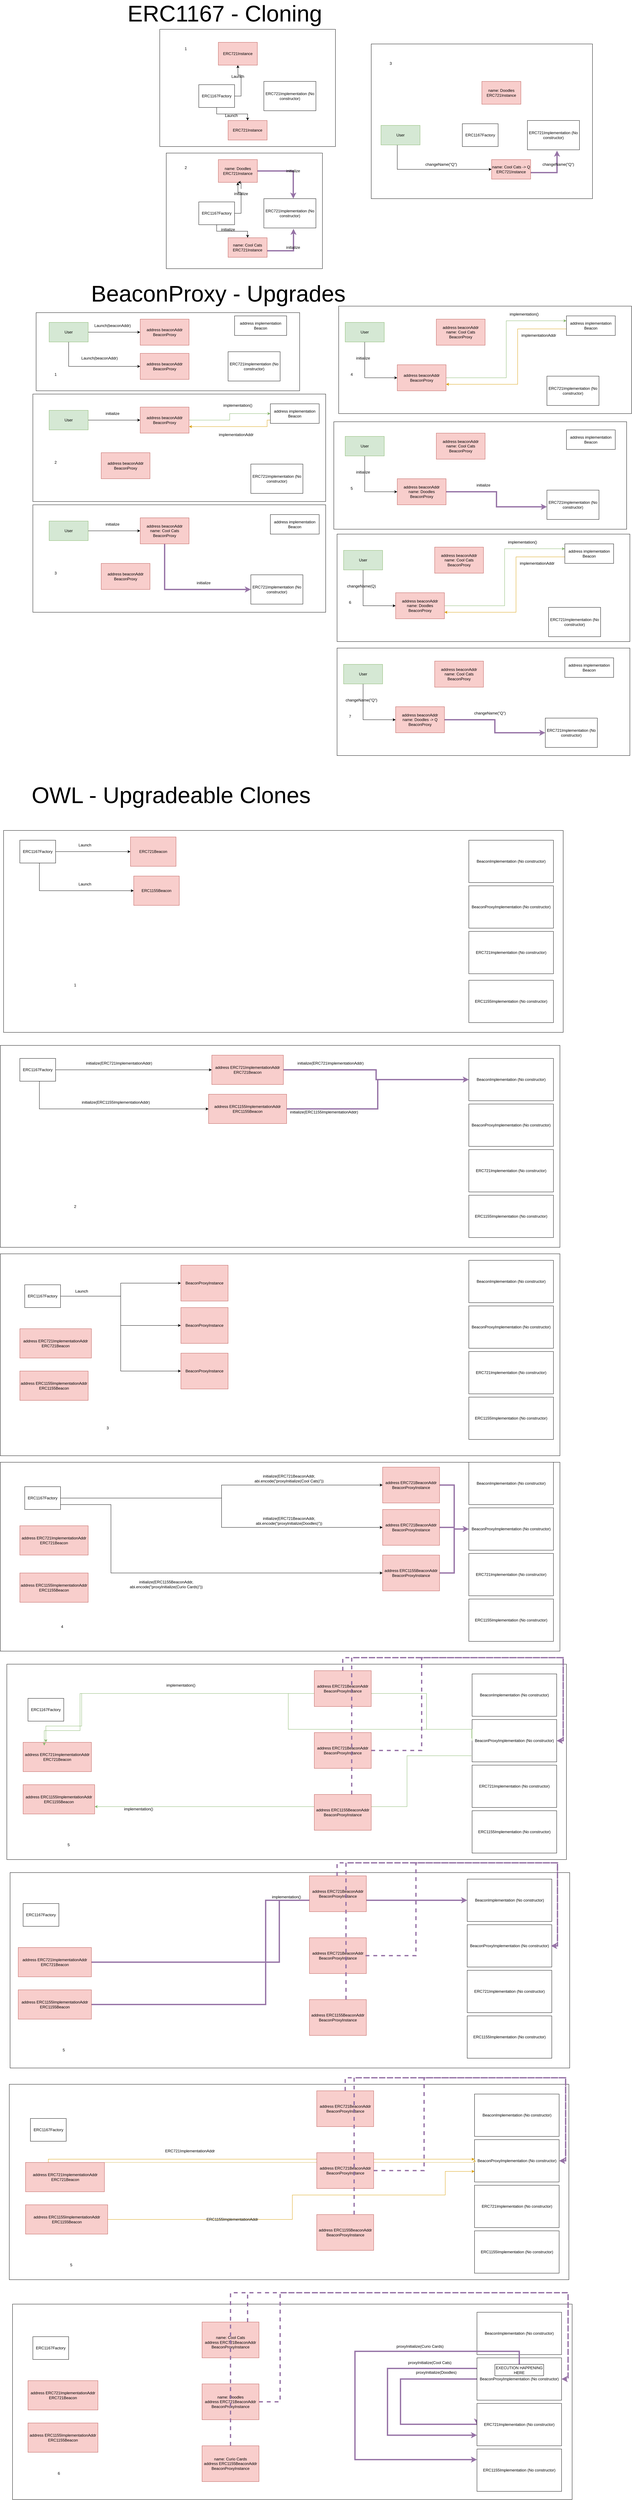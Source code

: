<mxfile version="20.0.4" type="github">
  <diagram id="e7Xeu3ZGWUXAZvRO6fgh" name="Page-1">
    <mxGraphModel dx="4462" dy="1932" grid="1" gridSize="10" guides="1" tooltips="1" connect="1" arrows="1" fold="1" page="0" pageScale="1" pageWidth="850" pageHeight="1100" math="0" shadow="0">
      <root>
        <mxCell id="0" />
        <mxCell id="1" parent="0" />
        <mxCell id="rZRPHOX6fVJ8QpECsOCq-140" value="" style="rounded=0;whiteSpace=wrap;html=1;" parent="1" vertex="1">
          <mxGeometry x="-1982.5" y="6515" width="1720" height="600" as="geometry" />
        </mxCell>
        <mxCell id="rZRPHOX6fVJ8QpECsOCq-138" value="" style="rounded=0;whiteSpace=wrap;html=1;" parent="1" vertex="1">
          <mxGeometry x="-1992.5" y="5840" width="1720" height="600" as="geometry" />
        </mxCell>
        <mxCell id="rZRPHOX6fVJ8QpECsOCq-135" value="" style="rounded=0;whiteSpace=wrap;html=1;" parent="1" vertex="1">
          <mxGeometry x="-2020" y="3930" width="1720" height="580" as="geometry" />
        </mxCell>
        <mxCell id="rZRPHOX6fVJ8QpECsOCq-133" value="" style="rounded=0;whiteSpace=wrap;html=1;" parent="1" vertex="1">
          <mxGeometry x="-2020" y="3290" width="1720" height="620" as="geometry" />
        </mxCell>
        <mxCell id="rZRPHOX6fVJ8QpECsOCq-131" value="" style="rounded=0;whiteSpace=wrap;html=1;" parent="1" vertex="1">
          <mxGeometry x="-2020" y="2650" width="1720" height="620" as="geometry" />
        </mxCell>
        <mxCell id="rZRPHOX6fVJ8QpECsOCq-129" value="" style="rounded=0;whiteSpace=wrap;html=1;" parent="1" vertex="1">
          <mxGeometry x="-2010" y="1990" width="1720" height="620" as="geometry" />
        </mxCell>
        <mxCell id="F29buhv9PFu0Gap1kYDo-148" value="" style="rounded=0;whiteSpace=wrap;html=1;fontSize=12;" parent="1" vertex="1">
          <mxGeometry x="-995" y="735" width="900" height="330" as="geometry" />
        </mxCell>
        <mxCell id="F29buhv9PFu0Gap1kYDo-132" value="" style="rounded=0;whiteSpace=wrap;html=1;fontSize=12;" parent="1" vertex="1">
          <mxGeometry x="-980" y="380" width="900" height="330" as="geometry" />
        </mxCell>
        <mxCell id="F29buhv9PFu0Gap1kYDo-113" value="" style="rounded=0;whiteSpace=wrap;html=1;fontSize=12;" parent="1" vertex="1">
          <mxGeometry x="-1920" y="990" width="900" height="330" as="geometry" />
        </mxCell>
        <mxCell id="F29buhv9PFu0Gap1kYDo-97" value="" style="rounded=0;whiteSpace=wrap;html=1;fontSize=12;" parent="1" vertex="1">
          <mxGeometry x="-1920" y="650" width="900" height="330" as="geometry" />
        </mxCell>
        <mxCell id="F29buhv9PFu0Gap1kYDo-63" value="" style="rounded=0;whiteSpace=wrap;html=1;fontSize=12;" parent="1" vertex="1">
          <mxGeometry x="-1910" y="400" width="810" height="240" as="geometry" />
        </mxCell>
        <mxCell id="F29buhv9PFu0Gap1kYDo-59" value="" style="rounded=0;whiteSpace=wrap;html=1;fontSize=12;" parent="1" vertex="1">
          <mxGeometry x="-880" y="-425" width="680" height="475" as="geometry" />
        </mxCell>
        <mxCell id="F29buhv9PFu0Gap1kYDo-58" value="" style="rounded=0;whiteSpace=wrap;html=1;fontSize=12;" parent="1" vertex="1">
          <mxGeometry x="-1510" y="-90" width="480" height="355" as="geometry" />
        </mxCell>
        <mxCell id="F29buhv9PFu0Gap1kYDo-57" value="" style="rounded=0;whiteSpace=wrap;html=1;fontSize=12;" parent="1" vertex="1">
          <mxGeometry x="-1530" y="-470" width="540" height="360" as="geometry" />
        </mxCell>
        <mxCell id="F29buhv9PFu0Gap1kYDo-4" style="edgeStyle=orthogonalEdgeStyle;rounded=0;orthogonalLoop=1;jettySize=auto;html=1;entryX=0.5;entryY=0;entryDx=0;entryDy=0;startArrow=none;" parent="1" source="F29buhv9PFu0Gap1kYDo-11" target="F29buhv9PFu0Gap1kYDo-3" edge="1">
          <mxGeometry relative="1" as="geometry" />
        </mxCell>
        <mxCell id="F29buhv9PFu0Gap1kYDo-5" style="edgeStyle=orthogonalEdgeStyle;rounded=0;orthogonalLoop=1;jettySize=auto;html=1;" parent="1" source="F29buhv9PFu0Gap1kYDo-1" edge="1">
          <mxGeometry relative="1" as="geometry">
            <mxPoint x="-1290.0" y="-360.0" as="targetPoint" />
          </mxGeometry>
        </mxCell>
        <mxCell id="F29buhv9PFu0Gap1kYDo-22" style="edgeStyle=orthogonalEdgeStyle;rounded=0;orthogonalLoop=1;jettySize=auto;html=1;entryX=0.5;entryY=0;entryDx=0;entryDy=0;" parent="1" source="F29buhv9PFu0Gap1kYDo-1" target="F29buhv9PFu0Gap1kYDo-3" edge="1">
          <mxGeometry relative="1" as="geometry" />
        </mxCell>
        <mxCell id="F29buhv9PFu0Gap1kYDo-1" value="ERC1167Factory" style="rounded=0;whiteSpace=wrap;html=1;" parent="1" vertex="1">
          <mxGeometry x="-1410" y="-300" width="110" height="70" as="geometry" />
        </mxCell>
        <mxCell id="F29buhv9PFu0Gap1kYDo-2" value="ERC721Implementation (No constructor)" style="rounded=0;whiteSpace=wrap;html=1;" parent="1" vertex="1">
          <mxGeometry x="-1210" y="-310" width="160" height="90" as="geometry" />
        </mxCell>
        <mxCell id="F29buhv9PFu0Gap1kYDo-3" value="ERC721Instance" style="rounded=0;whiteSpace=wrap;html=1;fillColor=#f8cecc;strokeColor=#b85450;" parent="1" vertex="1">
          <mxGeometry x="-1320" y="-190" width="120" height="60" as="geometry" />
        </mxCell>
        <mxCell id="F29buhv9PFu0Gap1kYDo-7" value="ERC721Instance" style="rounded=0;whiteSpace=wrap;html=1;fillColor=#f8cecc;strokeColor=#b85450;" parent="1" vertex="1">
          <mxGeometry x="-1350" y="-430" width="120" height="70" as="geometry" />
        </mxCell>
        <mxCell id="F29buhv9PFu0Gap1kYDo-10" value="Launch" style="text;html=1;strokeColor=none;fillColor=none;align=center;verticalAlign=middle;whiteSpace=wrap;rounded=0;" parent="1" vertex="1">
          <mxGeometry x="-1320" y="-340" width="60" height="30" as="geometry" />
        </mxCell>
        <mxCell id="F29buhv9PFu0Gap1kYDo-11" value="Launch" style="text;html=1;strokeColor=none;fillColor=none;align=center;verticalAlign=middle;whiteSpace=wrap;rounded=0;" parent="1" vertex="1">
          <mxGeometry x="-1340" y="-220" width="60" height="30" as="geometry" />
        </mxCell>
        <mxCell id="F29buhv9PFu0Gap1kYDo-14" style="edgeStyle=orthogonalEdgeStyle;rounded=0;orthogonalLoop=1;jettySize=auto;html=1;" parent="1" source="F29buhv9PFu0Gap1kYDo-15" edge="1">
          <mxGeometry relative="1" as="geometry">
            <mxPoint x="-1290.0" as="targetPoint" />
          </mxGeometry>
        </mxCell>
        <mxCell id="F29buhv9PFu0Gap1kYDo-23" style="edgeStyle=orthogonalEdgeStyle;rounded=0;orthogonalLoop=1;jettySize=auto;html=1;entryX=0.5;entryY=0;entryDx=0;entryDy=0;" parent="1" source="F29buhv9PFu0Gap1kYDo-15" target="F29buhv9PFu0Gap1kYDo-17" edge="1">
          <mxGeometry relative="1" as="geometry" />
        </mxCell>
        <mxCell id="F29buhv9PFu0Gap1kYDo-15" value="ERC1167Factory" style="rounded=0;whiteSpace=wrap;html=1;" parent="1" vertex="1">
          <mxGeometry x="-1410" y="60" width="110" height="70" as="geometry" />
        </mxCell>
        <mxCell id="F29buhv9PFu0Gap1kYDo-16" value="ERC721Implementation (No constructor)" style="rounded=0;whiteSpace=wrap;html=1;" parent="1" vertex="1">
          <mxGeometry x="-1210" y="50" width="160" height="90" as="geometry" />
        </mxCell>
        <mxCell id="F29buhv9PFu0Gap1kYDo-24" style="edgeStyle=orthogonalEdgeStyle;rounded=0;orthogonalLoop=1;jettySize=auto;html=1;entryX=0.569;entryY=1.027;entryDx=0;entryDy=0;entryPerimeter=0;fillColor=#e1d5e7;strokeColor=#9673a6;strokeWidth=4;" parent="1" source="F29buhv9PFu0Gap1kYDo-17" target="F29buhv9PFu0Gap1kYDo-16" edge="1">
          <mxGeometry relative="1" as="geometry">
            <mxPoint x="-1120" y="160" as="targetPoint" />
            <Array as="points">
              <mxPoint x="-1119" y="210" />
            </Array>
          </mxGeometry>
        </mxCell>
        <mxCell id="F29buhv9PFu0Gap1kYDo-17" value="name: Cool Cats&lt;br&gt;&lt;div&gt;ERC721Instance&lt;/div&gt;" style="rounded=0;whiteSpace=wrap;html=1;fillColor=#f8cecc;strokeColor=#b85450;" parent="1" vertex="1">
          <mxGeometry x="-1320" y="170" width="120" height="60" as="geometry" />
        </mxCell>
        <mxCell id="F29buhv9PFu0Gap1kYDo-25" style="edgeStyle=orthogonalEdgeStyle;rounded=0;orthogonalLoop=1;jettySize=auto;html=1;entryX=0.565;entryY=0;entryDx=0;entryDy=0;entryPerimeter=0;fillColor=#e1d5e7;strokeColor=#9673a6;strokeWidth=4;" parent="1" source="F29buhv9PFu0Gap1kYDo-18" target="F29buhv9PFu0Gap1kYDo-16" edge="1">
          <mxGeometry relative="1" as="geometry" />
        </mxCell>
        <mxCell id="F29buhv9PFu0Gap1kYDo-18" value="name: Doodles&lt;br&gt;&lt;div&gt;ERC721Instance&lt;/div&gt;" style="rounded=0;whiteSpace=wrap;html=1;fillColor=#f8cecc;strokeColor=#b85450;" parent="1" vertex="1">
          <mxGeometry x="-1350" y="-70" width="120" height="70" as="geometry" />
        </mxCell>
        <mxCell id="F29buhv9PFu0Gap1kYDo-26" value="initialize" style="text;html=1;strokeColor=none;fillColor=none;align=center;verticalAlign=middle;whiteSpace=wrap;rounded=0;" parent="1" vertex="1">
          <mxGeometry x="-1150" y="-50" width="60" height="30" as="geometry" />
        </mxCell>
        <mxCell id="F29buhv9PFu0Gap1kYDo-27" value="initialize" style="text;html=1;strokeColor=none;fillColor=none;align=center;verticalAlign=middle;whiteSpace=wrap;rounded=0;" parent="1" vertex="1">
          <mxGeometry x="-1150" y="185" width="60" height="30" as="geometry" />
        </mxCell>
        <mxCell id="F29buhv9PFu0Gap1kYDo-28" value="&lt;div style=&quot;font-size: 70px;&quot; align=&quot;center&quot;&gt;&lt;font style=&quot;font-size: 70px;&quot;&gt;ERC1167 - Cloning&lt;/font&gt;&lt;/div&gt;" style="text;html=1;strokeColor=none;fillColor=none;spacing=5;spacingTop=-20;whiteSpace=wrap;overflow=hidden;rounded=0;align=center;" parent="1" vertex="1">
          <mxGeometry x="-1690" y="-550" width="720" height="90" as="geometry" />
        </mxCell>
        <mxCell id="F29buhv9PFu0Gap1kYDo-29" value="&lt;font style=&quot;font-size: 70px;&quot;&gt;BeaconProxy - Upgrades&lt;/font&gt;" style="text;html=1;strokeColor=none;fillColor=none;spacing=5;spacingTop=-20;whiteSpace=wrap;overflow=hidden;rounded=0;align=center;" parent="1" vertex="1">
          <mxGeometry x="-1760" y="310" width="820" height="90" as="geometry" />
        </mxCell>
        <mxCell id="F29buhv9PFu0Gap1kYDo-32" value="ERC1167Factory" style="rounded=0;whiteSpace=wrap;html=1;" parent="1" vertex="1">
          <mxGeometry x="-600" y="-180" width="110" height="70" as="geometry" />
        </mxCell>
        <mxCell id="F29buhv9PFu0Gap1kYDo-33" value="ERC721Implementation (No constructor)" style="rounded=0;whiteSpace=wrap;html=1;" parent="1" vertex="1">
          <mxGeometry x="-400" y="-190" width="160" height="90" as="geometry" />
        </mxCell>
        <mxCell id="F29buhv9PFu0Gap1kYDo-34" style="edgeStyle=orthogonalEdgeStyle;rounded=0;orthogonalLoop=1;jettySize=auto;html=1;entryX=0.569;entryY=1.027;entryDx=0;entryDy=0;entryPerimeter=0;fillColor=#e1d5e7;strokeColor=#9673a6;strokeWidth=4;" parent="1" source="F29buhv9PFu0Gap1kYDo-35" target="F29buhv9PFu0Gap1kYDo-33" edge="1">
          <mxGeometry relative="1" as="geometry">
            <mxPoint x="-310" y="-80" as="targetPoint" />
            <Array as="points">
              <mxPoint x="-309" y="-30" />
            </Array>
          </mxGeometry>
        </mxCell>
        <mxCell id="F29buhv9PFu0Gap1kYDo-35" value="name: Cool Cats -&amp;gt; Q&lt;br&gt;&lt;div&gt;ERC721Instance&lt;/div&gt;" style="rounded=0;whiteSpace=wrap;html=1;fillColor=#f8cecc;strokeColor=#b85450;" parent="1" vertex="1">
          <mxGeometry x="-510" y="-70" width="120" height="60" as="geometry" />
        </mxCell>
        <mxCell id="F29buhv9PFu0Gap1kYDo-37" value="name: Doodles&lt;br&gt;&lt;div&gt;ERC721Instance&lt;/div&gt;" style="rounded=0;whiteSpace=wrap;html=1;fillColor=#f8cecc;strokeColor=#b85450;" parent="1" vertex="1">
          <mxGeometry x="-540" y="-310" width="120" height="70" as="geometry" />
        </mxCell>
        <mxCell id="F29buhv9PFu0Gap1kYDo-41" style="edgeStyle=orthogonalEdgeStyle;rounded=0;orthogonalLoop=1;jettySize=auto;html=1;entryX=0;entryY=0.5;entryDx=0;entryDy=0;fontSize=70;" parent="1" source="F29buhv9PFu0Gap1kYDo-40" target="F29buhv9PFu0Gap1kYDo-35" edge="1">
          <mxGeometry relative="1" as="geometry">
            <Array as="points">
              <mxPoint x="-800" y="-40" />
            </Array>
          </mxGeometry>
        </mxCell>
        <mxCell id="F29buhv9PFu0Gap1kYDo-40" value="&lt;div style=&quot;font-size: 12px;&quot;&gt;&lt;font style=&quot;font-size: 12px;&quot;&gt;User&lt;/font&gt;&lt;/div&gt;" style="rounded=0;whiteSpace=wrap;html=1;fontSize=70;fillColor=#d5e8d4;strokeColor=#82b366;" parent="1" vertex="1">
          <mxGeometry x="-850" y="-175" width="120" height="60" as="geometry" />
        </mxCell>
        <mxCell id="F29buhv9PFu0Gap1kYDo-43" value="changeName(&quot;Q&quot;)" style="text;html=1;strokeColor=none;fillColor=none;align=center;verticalAlign=middle;whiteSpace=wrap;rounded=0;fontSize=12;" parent="1" vertex="1">
          <mxGeometry x="-740" y="-70" width="150" height="30" as="geometry" />
        </mxCell>
        <mxCell id="F29buhv9PFu0Gap1kYDo-44" value="changeName(&quot;Q&quot;)" style="text;html=1;strokeColor=none;fillColor=none;align=center;verticalAlign=middle;whiteSpace=wrap;rounded=0;fontSize=12;" parent="1" vertex="1">
          <mxGeometry x="-380" y="-70" width="150" height="30" as="geometry" />
        </mxCell>
        <mxCell id="F29buhv9PFu0Gap1kYDo-45" value="&lt;div&gt;address beaconAddr&lt;br&gt;&lt;/div&gt;&lt;div&gt;BeaconProxy&lt;/div&gt;" style="rounded=0;whiteSpace=wrap;html=1;fontSize=12;fillColor=#f8cecc;strokeColor=#b85450;" parent="1" vertex="1">
          <mxGeometry x="-1590" y="420" width="150" height="80" as="geometry" />
        </mxCell>
        <mxCell id="F29buhv9PFu0Gap1kYDo-46" value="address implementation&lt;div&gt;Beacon&lt;/div&gt;" style="rounded=0;whiteSpace=wrap;html=1;fontSize=12;" parent="1" vertex="1">
          <mxGeometry x="-1300" y="410" width="160" height="60" as="geometry" />
        </mxCell>
        <mxCell id="F29buhv9PFu0Gap1kYDo-47" value="ERC721Implementation (No constructor)" style="rounded=0;whiteSpace=wrap;html=1;" parent="1" vertex="1">
          <mxGeometry x="-1320" y="520" width="160" height="90" as="geometry" />
        </mxCell>
        <mxCell id="F29buhv9PFu0Gap1kYDo-49" style="edgeStyle=orthogonalEdgeStyle;rounded=0;orthogonalLoop=1;jettySize=auto;html=1;entryX=0;entryY=0.5;entryDx=0;entryDy=0;fontSize=12;" parent="1" source="F29buhv9PFu0Gap1kYDo-48" target="F29buhv9PFu0Gap1kYDo-45" edge="1">
          <mxGeometry relative="1" as="geometry" />
        </mxCell>
        <mxCell id="F29buhv9PFu0Gap1kYDo-68" style="edgeStyle=orthogonalEdgeStyle;rounded=0;orthogonalLoop=1;jettySize=auto;html=1;entryX=0;entryY=0.5;entryDx=0;entryDy=0;fontSize=12;" parent="1" source="F29buhv9PFu0Gap1kYDo-48" target="F29buhv9PFu0Gap1kYDo-67" edge="1">
          <mxGeometry relative="1" as="geometry">
            <Array as="points">
              <mxPoint x="-1810" y="565" />
            </Array>
          </mxGeometry>
        </mxCell>
        <mxCell id="F29buhv9PFu0Gap1kYDo-48" value="&lt;div style=&quot;font-size: 12px;&quot;&gt;&lt;font style=&quot;font-size: 12px;&quot;&gt;User&lt;/font&gt;&lt;/div&gt;" style="rounded=0;whiteSpace=wrap;html=1;fontSize=70;fillColor=#d5e8d4;strokeColor=#82b366;" parent="1" vertex="1">
          <mxGeometry x="-1870" y="430" width="120" height="60" as="geometry" />
        </mxCell>
        <mxCell id="F29buhv9PFu0Gap1kYDo-50" value="Launch(beaconAddr)" style="text;html=1;strokeColor=none;fillColor=none;align=center;verticalAlign=middle;whiteSpace=wrap;rounded=0;fontSize=12;" parent="1" vertex="1">
          <mxGeometry x="-1740" y="425" width="130" height="30" as="geometry" />
        </mxCell>
        <mxCell id="F29buhv9PFu0Gap1kYDo-60" value="1" style="text;html=1;strokeColor=none;fillColor=none;align=center;verticalAlign=middle;whiteSpace=wrap;rounded=0;fontSize=12;" parent="1" vertex="1">
          <mxGeometry x="-1480" y="-425" width="60" height="30" as="geometry" />
        </mxCell>
        <mxCell id="F29buhv9PFu0Gap1kYDo-61" value="2" style="text;html=1;strokeColor=none;fillColor=none;align=center;verticalAlign=middle;whiteSpace=wrap;rounded=0;fontSize=12;" parent="1" vertex="1">
          <mxGeometry x="-1480" y="-60" width="60" height="30" as="geometry" />
        </mxCell>
        <mxCell id="F29buhv9PFu0Gap1kYDo-62" value="3" style="text;html=1;strokeColor=none;fillColor=none;align=center;verticalAlign=middle;whiteSpace=wrap;rounded=0;fontSize=12;" parent="1" vertex="1">
          <mxGeometry x="-850" y="-380" width="60" height="30" as="geometry" />
        </mxCell>
        <mxCell id="F29buhv9PFu0Gap1kYDo-64" value="1" style="text;html=1;strokeColor=none;fillColor=none;align=center;verticalAlign=middle;whiteSpace=wrap;rounded=0;fontSize=12;" parent="1" vertex="1">
          <mxGeometry x="-1880" y="575" width="60" height="30" as="geometry" />
        </mxCell>
        <mxCell id="F29buhv9PFu0Gap1kYDo-67" value="&lt;div&gt;address beaconAddr&lt;br&gt;&lt;/div&gt;&lt;div&gt;BeaconProxy&lt;/div&gt;" style="rounded=0;whiteSpace=wrap;html=1;fontSize=12;fillColor=#f8cecc;strokeColor=#b85450;" parent="1" vertex="1">
          <mxGeometry x="-1590" y="525" width="150" height="80" as="geometry" />
        </mxCell>
        <mxCell id="F29buhv9PFu0Gap1kYDo-87" style="edgeStyle=orthogonalEdgeStyle;rounded=0;orthogonalLoop=1;jettySize=auto;html=1;fontSize=12;fillColor=#d5e8d4;strokeColor=#82b366;" parent="1" source="F29buhv9PFu0Gap1kYDo-70" target="F29buhv9PFu0Gap1kYDo-71" edge="1">
          <mxGeometry relative="1" as="geometry" />
        </mxCell>
        <mxCell id="F29buhv9PFu0Gap1kYDo-70" value="&lt;div&gt;address beaconAddr&lt;br&gt;&lt;/div&gt;&lt;div&gt;BeaconProxy&lt;/div&gt;" style="rounded=0;whiteSpace=wrap;html=1;fontSize=12;fillColor=#f8cecc;strokeColor=#b85450;" parent="1" vertex="1">
          <mxGeometry x="-1590" y="690" width="150" height="80" as="geometry" />
        </mxCell>
        <mxCell id="F29buhv9PFu0Gap1kYDo-95" style="edgeStyle=orthogonalEdgeStyle;rounded=0;orthogonalLoop=1;jettySize=auto;html=1;entryX=1;entryY=0.75;entryDx=0;entryDy=0;fontSize=12;fillColor=#ffe6cc;strokeColor=#d79b00;" parent="1" source="F29buhv9PFu0Gap1kYDo-71" target="F29buhv9PFu0Gap1kYDo-70" edge="1">
          <mxGeometry relative="1" as="geometry">
            <Array as="points">
              <mxPoint x="-1200" y="730" />
              <mxPoint x="-1200" y="750" />
            </Array>
          </mxGeometry>
        </mxCell>
        <mxCell id="F29buhv9PFu0Gap1kYDo-71" value="&lt;div&gt;address implementation&lt;br&gt;&lt;/div&gt;&lt;div&gt;Beacon&lt;/div&gt;" style="rounded=0;whiteSpace=wrap;html=1;fontSize=12;" parent="1" vertex="1">
          <mxGeometry x="-1190" y="680" width="150" height="60" as="geometry" />
        </mxCell>
        <mxCell id="F29buhv9PFu0Gap1kYDo-72" value="ERC721Implementation (No constructor)" style="rounded=0;whiteSpace=wrap;html=1;" parent="1" vertex="1">
          <mxGeometry x="-1250" y="865" width="160" height="90" as="geometry" />
        </mxCell>
        <mxCell id="F29buhv9PFu0Gap1kYDo-73" style="edgeStyle=orthogonalEdgeStyle;rounded=0;orthogonalLoop=1;jettySize=auto;html=1;entryX=0;entryY=0.5;entryDx=0;entryDy=0;fontSize=12;" parent="1" source="F29buhv9PFu0Gap1kYDo-75" target="F29buhv9PFu0Gap1kYDo-70" edge="1">
          <mxGeometry relative="1" as="geometry" />
        </mxCell>
        <mxCell id="F29buhv9PFu0Gap1kYDo-75" value="&lt;div style=&quot;font-size: 12px;&quot;&gt;&lt;font style=&quot;font-size: 12px;&quot;&gt;User&lt;/font&gt;&lt;/div&gt;" style="rounded=0;whiteSpace=wrap;html=1;fontSize=70;fillColor=#d5e8d4;strokeColor=#82b366;" parent="1" vertex="1">
          <mxGeometry x="-1870" y="700" width="120" height="60" as="geometry" />
        </mxCell>
        <mxCell id="F29buhv9PFu0Gap1kYDo-76" value="initialize" style="text;html=1;strokeColor=none;fillColor=none;align=center;verticalAlign=middle;whiteSpace=wrap;rounded=0;fontSize=12;" parent="1" vertex="1">
          <mxGeometry x="-1740" y="695" width="130" height="30" as="geometry" />
        </mxCell>
        <mxCell id="F29buhv9PFu0Gap1kYDo-77" value="2" style="text;html=1;strokeColor=none;fillColor=none;align=center;verticalAlign=middle;whiteSpace=wrap;rounded=0;fontSize=12;" parent="1" vertex="1">
          <mxGeometry x="-1880" y="845" width="60" height="30" as="geometry" />
        </mxCell>
        <mxCell id="F29buhv9PFu0Gap1kYDo-78" value="&lt;div&gt;address beaconAddr&lt;br&gt;&lt;/div&gt;&lt;div&gt;BeaconProxy&lt;/div&gt;" style="rounded=0;whiteSpace=wrap;html=1;fontSize=12;fillColor=#f8cecc;strokeColor=#b85450;" parent="1" vertex="1">
          <mxGeometry x="-1710" y="830" width="150" height="80" as="geometry" />
        </mxCell>
        <mxCell id="F29buhv9PFu0Gap1kYDo-79" value="Launch(beaconAddr)" style="text;html=1;strokeColor=none;fillColor=none;align=center;verticalAlign=middle;whiteSpace=wrap;rounded=0;fontSize=12;" parent="1" vertex="1">
          <mxGeometry x="-1780" y="525" width="130" height="30" as="geometry" />
        </mxCell>
        <mxCell id="Zn6NjE9IryN0blh8tZBQ-1" value="" style="edgeStyle=orthogonalEdgeStyle;rounded=0;orthogonalLoop=1;jettySize=auto;html=1;" parent="1" source="F29buhv9PFu0Gap1kYDo-80" target="F29buhv9PFu0Gap1kYDo-18" edge="1">
          <mxGeometry relative="1" as="geometry" />
        </mxCell>
        <mxCell id="F29buhv9PFu0Gap1kYDo-80" value="initialize" style="text;html=1;strokeColor=none;fillColor=none;align=center;verticalAlign=middle;whiteSpace=wrap;rounded=0;" parent="1" vertex="1">
          <mxGeometry x="-1310" y="20" width="60" height="30" as="geometry" />
        </mxCell>
        <mxCell id="F29buhv9PFu0Gap1kYDo-82" value="initialize" style="text;html=1;strokeColor=none;fillColor=none;align=center;verticalAlign=middle;whiteSpace=wrap;rounded=0;" parent="1" vertex="1">
          <mxGeometry x="-1350" y="130" width="60" height="30" as="geometry" />
        </mxCell>
        <mxCell id="F29buhv9PFu0Gap1kYDo-90" value="implementation()" style="text;html=1;strokeColor=none;fillColor=none;align=center;verticalAlign=middle;whiteSpace=wrap;rounded=0;fontSize=12;" parent="1" vertex="1">
          <mxGeometry x="-1350" y="670" width="120" height="30" as="geometry" />
        </mxCell>
        <mxCell id="F29buhv9PFu0Gap1kYDo-94" value="implementationAddr" style="text;html=1;strokeColor=none;fillColor=none;align=center;verticalAlign=middle;whiteSpace=wrap;rounded=0;fontSize=12;" parent="1" vertex="1">
          <mxGeometry x="-450" y="455" width="170" height="30" as="geometry" />
        </mxCell>
        <mxCell id="F29buhv9PFu0Gap1kYDo-111" style="edgeStyle=orthogonalEdgeStyle;rounded=0;orthogonalLoop=1;jettySize=auto;html=1;entryX=0;entryY=0.5;entryDx=0;entryDy=0;fontSize=12;fillColor=#e1d5e7;strokeColor=#9673a6;strokeWidth=4;" parent="1" source="F29buhv9PFu0Gap1kYDo-100" target="F29buhv9PFu0Gap1kYDo-103" edge="1">
          <mxGeometry relative="1" as="geometry">
            <Array as="points">
              <mxPoint x="-1515" y="1250" />
            </Array>
          </mxGeometry>
        </mxCell>
        <mxCell id="F29buhv9PFu0Gap1kYDo-100" value="&lt;div&gt;address beaconAddr&lt;/div&gt;&lt;div&gt;name: Cool Cats&lt;br&gt;&lt;/div&gt;&lt;div&gt;BeaconProxy&lt;/div&gt;" style="rounded=0;whiteSpace=wrap;html=1;fontSize=12;fillColor=#f8cecc;strokeColor=#b85450;" parent="1" vertex="1">
          <mxGeometry x="-1590" y="1030" width="150" height="80" as="geometry" />
        </mxCell>
        <mxCell id="F29buhv9PFu0Gap1kYDo-102" value="&lt;div&gt;address implementation&lt;br&gt;&lt;/div&gt;&lt;div&gt;Beacon&lt;/div&gt;" style="rounded=0;whiteSpace=wrap;html=1;fontSize=12;" parent="1" vertex="1">
          <mxGeometry x="-1190" y="1020" width="150" height="60" as="geometry" />
        </mxCell>
        <mxCell id="F29buhv9PFu0Gap1kYDo-103" value="ERC721Implementation (No constructor)" style="rounded=0;whiteSpace=wrap;html=1;" parent="1" vertex="1">
          <mxGeometry x="-1250" y="1205" width="160" height="90" as="geometry" />
        </mxCell>
        <mxCell id="F29buhv9PFu0Gap1kYDo-104" style="edgeStyle=orthogonalEdgeStyle;rounded=0;orthogonalLoop=1;jettySize=auto;html=1;entryX=0;entryY=0.5;entryDx=0;entryDy=0;fontSize=12;" parent="1" source="F29buhv9PFu0Gap1kYDo-105" target="F29buhv9PFu0Gap1kYDo-100" edge="1">
          <mxGeometry relative="1" as="geometry" />
        </mxCell>
        <mxCell id="F29buhv9PFu0Gap1kYDo-105" value="&lt;div style=&quot;font-size: 12px;&quot;&gt;&lt;font style=&quot;font-size: 12px;&quot;&gt;User&lt;/font&gt;&lt;/div&gt;" style="rounded=0;whiteSpace=wrap;html=1;fontSize=70;fillColor=#d5e8d4;strokeColor=#82b366;" parent="1" vertex="1">
          <mxGeometry x="-1870" y="1040" width="120" height="60" as="geometry" />
        </mxCell>
        <mxCell id="F29buhv9PFu0Gap1kYDo-106" value="initialize" style="text;html=1;strokeColor=none;fillColor=none;align=center;verticalAlign=middle;whiteSpace=wrap;rounded=0;fontSize=12;" parent="1" vertex="1">
          <mxGeometry x="-1740" y="1035" width="130" height="30" as="geometry" />
        </mxCell>
        <mxCell id="F29buhv9PFu0Gap1kYDo-107" value="3" style="text;html=1;strokeColor=none;fillColor=none;align=center;verticalAlign=middle;whiteSpace=wrap;rounded=0;fontSize=12;" parent="1" vertex="1">
          <mxGeometry x="-1880" y="1185" width="60" height="30" as="geometry" />
        </mxCell>
        <mxCell id="F29buhv9PFu0Gap1kYDo-108" value="&lt;div&gt;address beaconAddr&lt;br&gt;&lt;/div&gt;&lt;div&gt;BeaconProxy&lt;/div&gt;" style="rounded=0;whiteSpace=wrap;html=1;fontSize=12;fillColor=#f8cecc;strokeColor=#b85450;" parent="1" vertex="1">
          <mxGeometry x="-1710" y="1170" width="150" height="80" as="geometry" />
        </mxCell>
        <mxCell id="F29buhv9PFu0Gap1kYDo-112" value="initialize" style="text;html=1;strokeColor=none;fillColor=none;align=center;verticalAlign=middle;whiteSpace=wrap;rounded=0;fontSize=12;" parent="1" vertex="1">
          <mxGeometry x="-1460" y="1215" width="130" height="30" as="geometry" />
        </mxCell>
        <mxCell id="F29buhv9PFu0Gap1kYDo-116" value="&lt;div&gt;address beaconAddr&lt;/div&gt;&lt;div&gt;name: Cool Cats&lt;br&gt;&lt;/div&gt;&lt;div&gt;BeaconProxy&lt;/div&gt;" style="rounded=0;whiteSpace=wrap;html=1;fontSize=12;fillColor=#f8cecc;strokeColor=#b85450;" parent="1" vertex="1">
          <mxGeometry x="-680" y="420" width="150" height="80" as="geometry" />
        </mxCell>
        <mxCell id="F29buhv9PFu0Gap1kYDo-126" style="edgeStyle=orthogonalEdgeStyle;rounded=0;orthogonalLoop=1;jettySize=auto;html=1;entryX=1;entryY=0.75;entryDx=0;entryDy=0;fontSize=12;fillColor=#ffe6cc;strokeColor=#d79b00;" parent="1" source="F29buhv9PFu0Gap1kYDo-117" target="F29buhv9PFu0Gap1kYDo-123" edge="1">
          <mxGeometry relative="1" as="geometry">
            <Array as="points">
              <mxPoint x="-430" y="450" />
              <mxPoint x="-430" y="620" />
            </Array>
          </mxGeometry>
        </mxCell>
        <mxCell id="F29buhv9PFu0Gap1kYDo-117" value="&lt;div&gt;address implementation&lt;br&gt;&lt;/div&gt;&lt;div&gt;Beacon&lt;/div&gt;" style="rounded=0;whiteSpace=wrap;html=1;fontSize=12;" parent="1" vertex="1">
          <mxGeometry x="-280" y="410" width="150" height="60" as="geometry" />
        </mxCell>
        <mxCell id="F29buhv9PFu0Gap1kYDo-118" value="ERC721Implementation (No constructor)" style="rounded=0;whiteSpace=wrap;html=1;" parent="1" vertex="1">
          <mxGeometry x="-340" y="595" width="160" height="90" as="geometry" />
        </mxCell>
        <mxCell id="F29buhv9PFu0Gap1kYDo-130" style="edgeStyle=orthogonalEdgeStyle;rounded=0;orthogonalLoop=1;jettySize=auto;html=1;entryX=0;entryY=0.5;entryDx=0;entryDy=0;fontSize=12;" parent="1" source="F29buhv9PFu0Gap1kYDo-120" target="F29buhv9PFu0Gap1kYDo-123" edge="1">
          <mxGeometry relative="1" as="geometry">
            <Array as="points">
              <mxPoint x="-900" y="600" />
            </Array>
          </mxGeometry>
        </mxCell>
        <mxCell id="F29buhv9PFu0Gap1kYDo-120" value="&lt;div style=&quot;font-size: 12px;&quot;&gt;&lt;font style=&quot;font-size: 12px;&quot;&gt;User&lt;/font&gt;&lt;/div&gt;" style="rounded=0;whiteSpace=wrap;html=1;fontSize=70;fillColor=#d5e8d4;strokeColor=#82b366;" parent="1" vertex="1">
          <mxGeometry x="-960" y="430" width="120" height="60" as="geometry" />
        </mxCell>
        <mxCell id="F29buhv9PFu0Gap1kYDo-122" value="4" style="text;html=1;strokeColor=none;fillColor=none;align=center;verticalAlign=middle;whiteSpace=wrap;rounded=0;fontSize=12;" parent="1" vertex="1">
          <mxGeometry x="-970" y="575" width="60" height="30" as="geometry" />
        </mxCell>
        <mxCell id="F29buhv9PFu0Gap1kYDo-125" style="edgeStyle=orthogonalEdgeStyle;rounded=0;orthogonalLoop=1;jettySize=auto;html=1;entryX=0;entryY=0.25;entryDx=0;entryDy=0;fontSize=12;fillColor=#d5e8d4;strokeColor=#82b366;" parent="1" source="F29buhv9PFu0Gap1kYDo-123" target="F29buhv9PFu0Gap1kYDo-117" edge="1">
          <mxGeometry relative="1" as="geometry">
            <Array as="points">
              <mxPoint x="-465" y="600" />
              <mxPoint x="-465" y="425" />
            </Array>
          </mxGeometry>
        </mxCell>
        <mxCell id="F29buhv9PFu0Gap1kYDo-123" value="&lt;div&gt;address beaconAddr&lt;br&gt;&lt;/div&gt;&lt;div&gt;BeaconProxy&lt;/div&gt;" style="rounded=0;whiteSpace=wrap;html=1;fontSize=12;fillColor=#f8cecc;strokeColor=#b85450;" parent="1" vertex="1">
          <mxGeometry x="-800" y="560" width="150" height="80" as="geometry" />
        </mxCell>
        <mxCell id="F29buhv9PFu0Gap1kYDo-127" value="implementation()" style="text;html=1;strokeColor=none;fillColor=none;align=center;verticalAlign=middle;whiteSpace=wrap;rounded=0;fontSize=12;" parent="1" vertex="1">
          <mxGeometry x="-470" y="390" width="120" height="30" as="geometry" />
        </mxCell>
        <mxCell id="F29buhv9PFu0Gap1kYDo-129" value="implementationAddr" style="text;html=1;strokeColor=none;fillColor=none;align=center;verticalAlign=middle;whiteSpace=wrap;rounded=0;fontSize=12;" parent="1" vertex="1">
          <mxGeometry x="-1380" y="760" width="170" height="30" as="geometry" />
        </mxCell>
        <mxCell id="F29buhv9PFu0Gap1kYDo-131" value="initialize" style="text;html=1;strokeColor=none;fillColor=none;align=center;verticalAlign=middle;whiteSpace=wrap;rounded=0;fontSize=12;" parent="1" vertex="1">
          <mxGeometry x="-970" y="525" width="130" height="30" as="geometry" />
        </mxCell>
        <mxCell id="F29buhv9PFu0Gap1kYDo-135" value="&lt;div&gt;address beaconAddr&lt;/div&gt;&lt;div&gt;name: Cool Cats&lt;br&gt;&lt;/div&gt;&lt;div&gt;BeaconProxy&lt;/div&gt;" style="rounded=0;whiteSpace=wrap;html=1;fontSize=12;fillColor=#f8cecc;strokeColor=#b85450;" parent="1" vertex="1">
          <mxGeometry x="-680" y="770" width="150" height="80" as="geometry" />
        </mxCell>
        <mxCell id="F29buhv9PFu0Gap1kYDo-137" value="&lt;div&gt;address implementation&lt;br&gt;&lt;/div&gt;&lt;div&gt;Beacon&lt;/div&gt;" style="rounded=0;whiteSpace=wrap;html=1;fontSize=12;" parent="1" vertex="1">
          <mxGeometry x="-280" y="760" width="150" height="60" as="geometry" />
        </mxCell>
        <mxCell id="F29buhv9PFu0Gap1kYDo-138" value="ERC721Implementation (No constructor)" style="rounded=0;whiteSpace=wrap;html=1;" parent="1" vertex="1">
          <mxGeometry x="-340" y="945" width="160" height="90" as="geometry" />
        </mxCell>
        <mxCell id="F29buhv9PFu0Gap1kYDo-139" style="edgeStyle=orthogonalEdgeStyle;rounded=0;orthogonalLoop=1;jettySize=auto;html=1;entryX=0;entryY=0.5;entryDx=0;entryDy=0;fontSize=12;" parent="1" source="F29buhv9PFu0Gap1kYDo-140" target="F29buhv9PFu0Gap1kYDo-143" edge="1">
          <mxGeometry relative="1" as="geometry">
            <Array as="points">
              <mxPoint x="-900" y="950" />
            </Array>
          </mxGeometry>
        </mxCell>
        <mxCell id="F29buhv9PFu0Gap1kYDo-140" value="&lt;div style=&quot;font-size: 12px;&quot;&gt;&lt;font style=&quot;font-size: 12px;&quot;&gt;User&lt;/font&gt;&lt;/div&gt;" style="rounded=0;whiteSpace=wrap;html=1;fontSize=70;fillColor=#d5e8d4;strokeColor=#82b366;" parent="1" vertex="1">
          <mxGeometry x="-960" y="780" width="120" height="60" as="geometry" />
        </mxCell>
        <mxCell id="F29buhv9PFu0Gap1kYDo-141" value="5" style="text;html=1;strokeColor=none;fillColor=none;align=center;verticalAlign=middle;whiteSpace=wrap;rounded=0;fontSize=12;" parent="1" vertex="1">
          <mxGeometry x="-970" y="925" width="60" height="30" as="geometry" />
        </mxCell>
        <mxCell id="F29buhv9PFu0Gap1kYDo-146" style="edgeStyle=orthogonalEdgeStyle;rounded=0;orthogonalLoop=1;jettySize=auto;html=1;entryX=-0.001;entryY=0.57;entryDx=0;entryDy=0;entryPerimeter=0;fontSize=12;fillColor=#e1d5e7;strokeColor=#9673a6;strokeWidth=4;" parent="1" source="F29buhv9PFu0Gap1kYDo-143" target="F29buhv9PFu0Gap1kYDo-138" edge="1">
          <mxGeometry relative="1" as="geometry" />
        </mxCell>
        <mxCell id="F29buhv9PFu0Gap1kYDo-143" value="&lt;div&gt;address beaconAddr&lt;/div&gt;&lt;div&gt;name: Doodles&lt;br&gt;&lt;/div&gt;&lt;div&gt;BeaconProxy&lt;/div&gt;" style="rounded=0;whiteSpace=wrap;html=1;fontSize=12;fillColor=#f8cecc;strokeColor=#b85450;" parent="1" vertex="1">
          <mxGeometry x="-800" y="910" width="150" height="80" as="geometry" />
        </mxCell>
        <mxCell id="F29buhv9PFu0Gap1kYDo-145" value="initialize" style="text;html=1;strokeColor=none;fillColor=none;align=center;verticalAlign=middle;whiteSpace=wrap;rounded=0;fontSize=12;" parent="1" vertex="1">
          <mxGeometry x="-970" y="875" width="130" height="30" as="geometry" />
        </mxCell>
        <mxCell id="F29buhv9PFu0Gap1kYDo-147" value="initialize" style="text;html=1;strokeColor=none;fillColor=none;align=center;verticalAlign=middle;whiteSpace=wrap;rounded=0;fontSize=12;" parent="1" vertex="1">
          <mxGeometry x="-600" y="915" width="130" height="30" as="geometry" />
        </mxCell>
        <mxCell id="F29buhv9PFu0Gap1kYDo-160" value="" style="rounded=0;whiteSpace=wrap;html=1;fontSize=12;" parent="1" vertex="1">
          <mxGeometry x="-985" y="1080" width="900" height="330" as="geometry" />
        </mxCell>
        <mxCell id="F29buhv9PFu0Gap1kYDo-161" value="implementationAddr" style="text;html=1;strokeColor=none;fillColor=none;align=center;verticalAlign=middle;whiteSpace=wrap;rounded=0;fontSize=12;" parent="1" vertex="1">
          <mxGeometry x="-455" y="1155" width="170" height="30" as="geometry" />
        </mxCell>
        <mxCell id="F29buhv9PFu0Gap1kYDo-162" value="&lt;div&gt;address beaconAddr&lt;/div&gt;&lt;div&gt;name: Cool Cats&lt;br&gt;&lt;/div&gt;&lt;div&gt;BeaconProxy&lt;/div&gt;" style="rounded=0;whiteSpace=wrap;html=1;fontSize=12;fillColor=#f8cecc;strokeColor=#b85450;" parent="1" vertex="1">
          <mxGeometry x="-685" y="1120" width="150" height="80" as="geometry" />
        </mxCell>
        <mxCell id="F29buhv9PFu0Gap1kYDo-163" style="edgeStyle=orthogonalEdgeStyle;rounded=0;orthogonalLoop=1;jettySize=auto;html=1;entryX=1;entryY=0.75;entryDx=0;entryDy=0;fontSize=12;fillColor=#ffe6cc;strokeColor=#d79b00;" parent="1" source="F29buhv9PFu0Gap1kYDo-164" target="F29buhv9PFu0Gap1kYDo-170" edge="1">
          <mxGeometry relative="1" as="geometry">
            <Array as="points">
              <mxPoint x="-435" y="1150" />
              <mxPoint x="-435" y="1320" />
            </Array>
          </mxGeometry>
        </mxCell>
        <mxCell id="F29buhv9PFu0Gap1kYDo-164" value="&lt;div&gt;address implementation&lt;br&gt;&lt;/div&gt;&lt;div&gt;Beacon&lt;/div&gt;" style="rounded=0;whiteSpace=wrap;html=1;fontSize=12;" parent="1" vertex="1">
          <mxGeometry x="-285" y="1110" width="150" height="60" as="geometry" />
        </mxCell>
        <mxCell id="F29buhv9PFu0Gap1kYDo-166" style="edgeStyle=orthogonalEdgeStyle;rounded=0;orthogonalLoop=1;jettySize=auto;html=1;entryX=0;entryY=0.5;entryDx=0;entryDy=0;fontSize=12;" parent="1" source="F29buhv9PFu0Gap1kYDo-167" target="F29buhv9PFu0Gap1kYDo-170" edge="1">
          <mxGeometry relative="1" as="geometry">
            <Array as="points">
              <mxPoint x="-905" y="1300" />
            </Array>
          </mxGeometry>
        </mxCell>
        <mxCell id="F29buhv9PFu0Gap1kYDo-167" value="&lt;div style=&quot;font-size: 12px;&quot;&gt;&lt;font style=&quot;font-size: 12px;&quot;&gt;User&lt;/font&gt;&lt;/div&gt;" style="rounded=0;whiteSpace=wrap;html=1;fontSize=70;fillColor=#d5e8d4;strokeColor=#82b366;" parent="1" vertex="1">
          <mxGeometry x="-965" y="1130" width="120" height="60" as="geometry" />
        </mxCell>
        <mxCell id="F29buhv9PFu0Gap1kYDo-168" value="6" style="text;html=1;strokeColor=none;fillColor=none;align=center;verticalAlign=middle;whiteSpace=wrap;rounded=0;fontSize=12;" parent="1" vertex="1">
          <mxGeometry x="-975" y="1275" width="60" height="30" as="geometry" />
        </mxCell>
        <mxCell id="F29buhv9PFu0Gap1kYDo-169" style="edgeStyle=orthogonalEdgeStyle;rounded=0;orthogonalLoop=1;jettySize=auto;html=1;entryX=0;entryY=0.25;entryDx=0;entryDy=0;fontSize=12;fillColor=#d5e8d4;strokeColor=#82b366;" parent="1" source="F29buhv9PFu0Gap1kYDo-170" target="F29buhv9PFu0Gap1kYDo-164" edge="1">
          <mxGeometry relative="1" as="geometry">
            <Array as="points">
              <mxPoint x="-470" y="1300" />
              <mxPoint x="-470" y="1125" />
            </Array>
          </mxGeometry>
        </mxCell>
        <mxCell id="F29buhv9PFu0Gap1kYDo-170" value="&lt;div&gt;address beaconAddr&lt;/div&gt;&lt;div&gt;name: Doodles&lt;br&gt;&lt;/div&gt;&lt;div&gt;BeaconProxy&lt;/div&gt;" style="rounded=0;whiteSpace=wrap;html=1;fontSize=12;fillColor=#f8cecc;strokeColor=#b85450;" parent="1" vertex="1">
          <mxGeometry x="-805" y="1260" width="150" height="80" as="geometry" />
        </mxCell>
        <mxCell id="F29buhv9PFu0Gap1kYDo-171" value="implementation()" style="text;html=1;strokeColor=none;fillColor=none;align=center;verticalAlign=middle;whiteSpace=wrap;rounded=0;fontSize=12;" parent="1" vertex="1">
          <mxGeometry x="-475" y="1090" width="120" height="30" as="geometry" />
        </mxCell>
        <mxCell id="F29buhv9PFu0Gap1kYDo-172" value="changeName(Q)" style="text;html=1;strokeColor=none;fillColor=none;align=center;verticalAlign=middle;whiteSpace=wrap;rounded=0;fontSize=12;" parent="1" vertex="1">
          <mxGeometry x="-975" y="1225" width="130" height="30" as="geometry" />
        </mxCell>
        <mxCell id="F29buhv9PFu0Gap1kYDo-173" value="" style="rounded=0;whiteSpace=wrap;html=1;fontSize=12;" parent="1" vertex="1">
          <mxGeometry x="-985" y="1430" width="900" height="330" as="geometry" />
        </mxCell>
        <mxCell id="F29buhv9PFu0Gap1kYDo-175" value="&lt;div&gt;address beaconAddr&lt;/div&gt;&lt;div&gt;name: Cool Cats&lt;br&gt;&lt;/div&gt;&lt;div&gt;BeaconProxy&lt;/div&gt;" style="rounded=0;whiteSpace=wrap;html=1;fontSize=12;fillColor=#f8cecc;strokeColor=#b85450;" parent="1" vertex="1">
          <mxGeometry x="-685" y="1470" width="150" height="80" as="geometry" />
        </mxCell>
        <mxCell id="F29buhv9PFu0Gap1kYDo-177" value="&lt;div&gt;address implementation&lt;br&gt;&lt;/div&gt;&lt;div&gt;Beacon&lt;/div&gt;" style="rounded=0;whiteSpace=wrap;html=1;fontSize=12;" parent="1" vertex="1">
          <mxGeometry x="-285" y="1460" width="150" height="60" as="geometry" />
        </mxCell>
        <mxCell id="F29buhv9PFu0Gap1kYDo-178" value="ERC721Implementation (No constructor)" style="rounded=0;whiteSpace=wrap;html=1;" parent="1" vertex="1">
          <mxGeometry x="-345" y="1645" width="160" height="90" as="geometry" />
        </mxCell>
        <mxCell id="F29buhv9PFu0Gap1kYDo-179" style="edgeStyle=orthogonalEdgeStyle;rounded=0;orthogonalLoop=1;jettySize=auto;html=1;entryX=0;entryY=0.5;entryDx=0;entryDy=0;fontSize=12;" parent="1" source="F29buhv9PFu0Gap1kYDo-180" target="F29buhv9PFu0Gap1kYDo-183" edge="1">
          <mxGeometry relative="1" as="geometry">
            <Array as="points">
              <mxPoint x="-905" y="1650" />
            </Array>
          </mxGeometry>
        </mxCell>
        <mxCell id="F29buhv9PFu0Gap1kYDo-180" value="&lt;div style=&quot;font-size: 12px;&quot;&gt;&lt;font style=&quot;font-size: 12px;&quot;&gt;User&lt;/font&gt;&lt;/div&gt;" style="rounded=0;whiteSpace=wrap;html=1;fontSize=70;fillColor=#d5e8d4;strokeColor=#82b366;" parent="1" vertex="1">
          <mxGeometry x="-965" y="1480" width="120" height="60" as="geometry" />
        </mxCell>
        <mxCell id="F29buhv9PFu0Gap1kYDo-181" value="7" style="text;html=1;strokeColor=none;fillColor=none;align=center;verticalAlign=middle;whiteSpace=wrap;rounded=0;fontSize=12;" parent="1" vertex="1">
          <mxGeometry x="-975" y="1625" width="60" height="30" as="geometry" />
        </mxCell>
        <mxCell id="F29buhv9PFu0Gap1kYDo-186" style="edgeStyle=orthogonalEdgeStyle;rounded=0;orthogonalLoop=1;jettySize=auto;html=1;entryX=0;entryY=0.5;entryDx=0;entryDy=0;fontSize=12;fillColor=#e1d5e7;strokeColor=#9673a6;strokeWidth=4;" parent="1" source="F29buhv9PFu0Gap1kYDo-183" target="F29buhv9PFu0Gap1kYDo-178" edge="1">
          <mxGeometry relative="1" as="geometry" />
        </mxCell>
        <mxCell id="F29buhv9PFu0Gap1kYDo-183" value="&lt;div&gt;address beaconAddr&lt;/div&gt;&lt;div&gt;name: Doodles -&amp;gt; Q&lt;br&gt;&lt;/div&gt;&lt;div&gt;BeaconProxy&lt;/div&gt;" style="rounded=0;whiteSpace=wrap;html=1;fontSize=12;fillColor=#f8cecc;strokeColor=#b85450;" parent="1" vertex="1">
          <mxGeometry x="-805" y="1610" width="150" height="80" as="geometry" />
        </mxCell>
        <mxCell id="F29buhv9PFu0Gap1kYDo-185" value="changeName(&quot;Q&quot;)" style="text;html=1;strokeColor=none;fillColor=none;align=center;verticalAlign=middle;whiteSpace=wrap;rounded=0;fontSize=12;" parent="1" vertex="1">
          <mxGeometry x="-975" y="1575" width="130" height="30" as="geometry" />
        </mxCell>
        <mxCell id="F29buhv9PFu0Gap1kYDo-187" value="changeName(&quot;Q&quot;)" style="text;html=1;strokeColor=none;fillColor=none;align=center;verticalAlign=middle;whiteSpace=wrap;rounded=0;fontSize=12;" parent="1" vertex="1">
          <mxGeometry x="-580" y="1615" width="130" height="30" as="geometry" />
        </mxCell>
        <mxCell id="F29buhv9PFu0Gap1kYDo-192" value="&lt;font style=&quot;font-size: 70px;&quot;&gt;OWL - Upgradeable Clones&lt;br&gt;&lt;/font&gt;" style="text;html=1;strokeColor=none;fillColor=none;spacing=5;spacingTop=-20;whiteSpace=wrap;overflow=hidden;rounded=0;align=center;" parent="1" vertex="1">
          <mxGeometry x="-2015" y="1850" width="1040" height="90" as="geometry" />
        </mxCell>
        <mxCell id="rZRPHOX6fVJ8QpECsOCq-14" style="edgeStyle=orthogonalEdgeStyle;rounded=0;orthogonalLoop=1;jettySize=auto;html=1;entryX=0;entryY=0.5;entryDx=0;entryDy=0;" parent="1" source="rZRPHOX6fVJ8QpECsOCq-1" target="rZRPHOX6fVJ8QpECsOCq-10" edge="1">
          <mxGeometry relative="1" as="geometry" />
        </mxCell>
        <mxCell id="rZRPHOX6fVJ8QpECsOCq-15" style="edgeStyle=orthogonalEdgeStyle;rounded=0;orthogonalLoop=1;jettySize=auto;html=1;entryX=0;entryY=0.5;entryDx=0;entryDy=0;" parent="1" source="rZRPHOX6fVJ8QpECsOCq-1" target="rZRPHOX6fVJ8QpECsOCq-13" edge="1">
          <mxGeometry relative="1" as="geometry">
            <Array as="points">
              <mxPoint x="-1900" y="2175" />
            </Array>
          </mxGeometry>
        </mxCell>
        <mxCell id="rZRPHOX6fVJ8QpECsOCq-1" value="ERC1167Factory" style="rounded=0;whiteSpace=wrap;html=1;" parent="1" vertex="1">
          <mxGeometry x="-1960" y="2020" width="110" height="70" as="geometry" />
        </mxCell>
        <mxCell id="rZRPHOX6fVJ8QpECsOCq-6" value="BeaconImplementation (No constructor)" style="rounded=0;whiteSpace=wrap;html=1;" parent="1" vertex="1">
          <mxGeometry x="-580" y="2020" width="260" height="130" as="geometry" />
        </mxCell>
        <mxCell id="rZRPHOX6fVJ8QpECsOCq-7" value="BeaconProxyImplementation (No constructor)" style="rounded=0;whiteSpace=wrap;html=1;" parent="1" vertex="1">
          <mxGeometry x="-580" y="2160" width="260" height="130" as="geometry" />
        </mxCell>
        <mxCell id="rZRPHOX6fVJ8QpECsOCq-8" value="ERC721Implementation (No constructor)" style="rounded=0;whiteSpace=wrap;html=1;" parent="1" vertex="1">
          <mxGeometry x="-580" y="2300" width="260" height="130" as="geometry" />
        </mxCell>
        <mxCell id="rZRPHOX6fVJ8QpECsOCq-9" value="ERC1155Implementation (No constructor)" style="rounded=0;whiteSpace=wrap;html=1;" parent="1" vertex="1">
          <mxGeometry x="-580" y="2450" width="260" height="130" as="geometry" />
        </mxCell>
        <mxCell id="rZRPHOX6fVJ8QpECsOCq-10" value="ERC721Beacon" style="rounded=0;whiteSpace=wrap;html=1;fillColor=#f8cecc;strokeColor=#b85450;" parent="1" vertex="1">
          <mxGeometry x="-1620" y="2010" width="140" height="90" as="geometry" />
        </mxCell>
        <mxCell id="rZRPHOX6fVJ8QpECsOCq-13" value="ERC1155Beacon" style="rounded=0;whiteSpace=wrap;html=1;fillColor=#f8cecc;strokeColor=#b85450;" parent="1" vertex="1">
          <mxGeometry x="-1610" y="2130" width="140" height="90" as="geometry" />
        </mxCell>
        <mxCell id="rZRPHOX6fVJ8QpECsOCq-16" value="Launch" style="text;html=1;strokeColor=none;fillColor=none;align=center;verticalAlign=middle;whiteSpace=wrap;rounded=0;" parent="1" vertex="1">
          <mxGeometry x="-1790" y="2020" width="60" height="30" as="geometry" />
        </mxCell>
        <mxCell id="rZRPHOX6fVJ8QpECsOCq-17" value="Launch" style="text;html=1;strokeColor=none;fillColor=none;align=center;verticalAlign=middle;whiteSpace=wrap;rounded=0;" parent="1" vertex="1">
          <mxGeometry x="-1790" y="2140" width="60" height="30" as="geometry" />
        </mxCell>
        <mxCell id="rZRPHOX6fVJ8QpECsOCq-19" style="edgeStyle=orthogonalEdgeStyle;rounded=0;orthogonalLoop=1;jettySize=auto;html=1;entryX=0;entryY=0.5;entryDx=0;entryDy=0;" parent="1" source="rZRPHOX6fVJ8QpECsOCq-21" target="rZRPHOX6fVJ8QpECsOCq-26" edge="1">
          <mxGeometry relative="1" as="geometry" />
        </mxCell>
        <mxCell id="rZRPHOX6fVJ8QpECsOCq-20" style="edgeStyle=orthogonalEdgeStyle;rounded=0;orthogonalLoop=1;jettySize=auto;html=1;entryX=0;entryY=0.5;entryDx=0;entryDy=0;" parent="1" source="rZRPHOX6fVJ8QpECsOCq-21" target="rZRPHOX6fVJ8QpECsOCq-27" edge="1">
          <mxGeometry relative="1" as="geometry">
            <Array as="points">
              <mxPoint x="-1900" y="2845" />
            </Array>
          </mxGeometry>
        </mxCell>
        <mxCell id="rZRPHOX6fVJ8QpECsOCq-21" value="ERC1167Factory" style="rounded=0;whiteSpace=wrap;html=1;" parent="1" vertex="1">
          <mxGeometry x="-1960" y="2690" width="110" height="70" as="geometry" />
        </mxCell>
        <mxCell id="rZRPHOX6fVJ8QpECsOCq-22" value="BeaconImplementation (No constructor)" style="rounded=0;whiteSpace=wrap;html=1;" parent="1" vertex="1">
          <mxGeometry x="-580" y="2690" width="260" height="130" as="geometry" />
        </mxCell>
        <mxCell id="rZRPHOX6fVJ8QpECsOCq-23" value="BeaconProxyImplementation (No constructor)" style="rounded=0;whiteSpace=wrap;html=1;" parent="1" vertex="1">
          <mxGeometry x="-580" y="2830" width="260" height="130" as="geometry" />
        </mxCell>
        <mxCell id="rZRPHOX6fVJ8QpECsOCq-24" value="ERC721Implementation (No constructor)" style="rounded=0;whiteSpace=wrap;html=1;" parent="1" vertex="1">
          <mxGeometry x="-580" y="2970" width="260" height="130" as="geometry" />
        </mxCell>
        <mxCell id="rZRPHOX6fVJ8QpECsOCq-25" value="ERC1155Implementation (No constructor)" style="rounded=0;whiteSpace=wrap;html=1;" parent="1" vertex="1">
          <mxGeometry x="-580" y="3110" width="260" height="130" as="geometry" />
        </mxCell>
        <mxCell id="rZRPHOX6fVJ8QpECsOCq-31" style="edgeStyle=orthogonalEdgeStyle;rounded=0;orthogonalLoop=1;jettySize=auto;html=1;entryX=0;entryY=0.5;entryDx=0;entryDy=0;fillColor=#e1d5e7;strokeColor=#9673a6;strokeWidth=4;" parent="1" source="rZRPHOX6fVJ8QpECsOCq-26" target="rZRPHOX6fVJ8QpECsOCq-22" edge="1">
          <mxGeometry relative="1" as="geometry" />
        </mxCell>
        <mxCell id="rZRPHOX6fVJ8QpECsOCq-26" value="address ERC721ImplementationAddr&lt;div&gt;ERC721Beacon&lt;/div&gt;" style="rounded=0;whiteSpace=wrap;html=1;fillColor=#f8cecc;strokeColor=#b85450;" parent="1" vertex="1">
          <mxGeometry x="-1370" y="2680" width="220" height="90" as="geometry" />
        </mxCell>
        <mxCell id="rZRPHOX6fVJ8QpECsOCq-30" style="edgeStyle=orthogonalEdgeStyle;rounded=0;orthogonalLoop=1;jettySize=auto;html=1;entryX=0;entryY=0.5;entryDx=0;entryDy=0;fillColor=#e1d5e7;strokeColor=#9673a6;strokeWidth=4;" parent="1" source="rZRPHOX6fVJ8QpECsOCq-27" target="rZRPHOX6fVJ8QpECsOCq-22" edge="1">
          <mxGeometry relative="1" as="geometry" />
        </mxCell>
        <mxCell id="rZRPHOX6fVJ8QpECsOCq-27" value="address ERC1155ImplementationAddr&lt;div&gt;ERC1155Beacon&lt;/div&gt;" style="rounded=0;whiteSpace=wrap;html=1;fillColor=#f8cecc;strokeColor=#b85450;" parent="1" vertex="1">
          <mxGeometry x="-1380" y="2800" width="240" height="90" as="geometry" />
        </mxCell>
        <mxCell id="rZRPHOX6fVJ8QpECsOCq-28" value="initialize(ERC721ImplementationAddr)" style="text;html=1;strokeColor=none;fillColor=none;align=center;verticalAlign=middle;whiteSpace=wrap;rounded=0;" parent="1" vertex="1">
          <mxGeometry x="-1790" y="2690" width="270" height="30" as="geometry" />
        </mxCell>
        <mxCell id="rZRPHOX6fVJ8QpECsOCq-32" value="initialize(ERC721ImplementationAddr)" style="text;html=1;strokeColor=none;fillColor=none;align=center;verticalAlign=middle;whiteSpace=wrap;rounded=0;" parent="1" vertex="1">
          <mxGeometry x="-1140" y="2690" width="270" height="30" as="geometry" />
        </mxCell>
        <mxCell id="rZRPHOX6fVJ8QpECsOCq-33" value="initialize(ERC1155ImplementationAddr)" style="text;html=1;strokeColor=none;fillColor=none;align=center;verticalAlign=middle;whiteSpace=wrap;rounded=0;" parent="1" vertex="1">
          <mxGeometry x="-1800" y="2810" width="270" height="30" as="geometry" />
        </mxCell>
        <mxCell id="rZRPHOX6fVJ8QpECsOCq-34" value="initialize(ERC1155ImplementationAddr)" style="text;html=1;strokeColor=none;fillColor=none;align=center;verticalAlign=middle;whiteSpace=wrap;rounded=0;" parent="1" vertex="1">
          <mxGeometry x="-1160" y="2840" width="270" height="30" as="geometry" />
        </mxCell>
        <mxCell id="rZRPHOX6fVJ8QpECsOCq-54" style="edgeStyle=orthogonalEdgeStyle;rounded=0;orthogonalLoop=1;jettySize=auto;html=1;strokeWidth=1;" parent="1" source="rZRPHOX6fVJ8QpECsOCq-37" target="rZRPHOX6fVJ8QpECsOCq-51" edge="1">
          <mxGeometry relative="1" as="geometry" />
        </mxCell>
        <mxCell id="rZRPHOX6fVJ8QpECsOCq-55" style="edgeStyle=orthogonalEdgeStyle;rounded=0;orthogonalLoop=1;jettySize=auto;html=1;entryX=0;entryY=0.5;entryDx=0;entryDy=0;strokeWidth=1;" parent="1" source="rZRPHOX6fVJ8QpECsOCq-37" target="rZRPHOX6fVJ8QpECsOCq-52" edge="1">
          <mxGeometry relative="1" as="geometry" />
        </mxCell>
        <mxCell id="rZRPHOX6fVJ8QpECsOCq-56" style="edgeStyle=orthogonalEdgeStyle;rounded=0;orthogonalLoop=1;jettySize=auto;html=1;entryX=0;entryY=0.5;entryDx=0;entryDy=0;strokeWidth=1;" parent="1" source="rZRPHOX6fVJ8QpECsOCq-37" target="rZRPHOX6fVJ8QpECsOCq-53" edge="1">
          <mxGeometry relative="1" as="geometry" />
        </mxCell>
        <mxCell id="rZRPHOX6fVJ8QpECsOCq-37" value="ERC1167Factory" style="rounded=0;whiteSpace=wrap;html=1;" parent="1" vertex="1">
          <mxGeometry x="-1945" y="3385" width="110" height="70" as="geometry" />
        </mxCell>
        <mxCell id="rZRPHOX6fVJ8QpECsOCq-38" value="BeaconImplementation (No constructor)" style="rounded=0;whiteSpace=wrap;html=1;" parent="1" vertex="1">
          <mxGeometry x="-580" y="3310" width="260" height="130" as="geometry" />
        </mxCell>
        <mxCell id="rZRPHOX6fVJ8QpECsOCq-39" value="BeaconProxyImplementation (No constructor)" style="rounded=0;whiteSpace=wrap;html=1;" parent="1" vertex="1">
          <mxGeometry x="-580" y="3450" width="260" height="130" as="geometry" />
        </mxCell>
        <mxCell id="rZRPHOX6fVJ8QpECsOCq-40" value="ERC721Implementation (No constructor)" style="rounded=0;whiteSpace=wrap;html=1;" parent="1" vertex="1">
          <mxGeometry x="-580" y="3590" width="260" height="130" as="geometry" />
        </mxCell>
        <mxCell id="rZRPHOX6fVJ8QpECsOCq-41" value="ERC1155Implementation (No constructor)" style="rounded=0;whiteSpace=wrap;html=1;" parent="1" vertex="1">
          <mxGeometry x="-580" y="3730" width="260" height="130" as="geometry" />
        </mxCell>
        <mxCell id="rZRPHOX6fVJ8QpECsOCq-43" value="address ERC721ImplementationAddr&lt;div&gt;ERC721Beacon&lt;/div&gt;" style="rounded=0;whiteSpace=wrap;html=1;fillColor=#f8cecc;strokeColor=#b85450;" parent="1" vertex="1">
          <mxGeometry x="-1960" y="3520" width="220" height="90" as="geometry" />
        </mxCell>
        <mxCell id="rZRPHOX6fVJ8QpECsOCq-45" value="address ERC1155ImplementationAddr&lt;div&gt;ERC1155Beacon&lt;/div&gt;" style="rounded=0;whiteSpace=wrap;html=1;fillColor=#f8cecc;strokeColor=#b85450;" parent="1" vertex="1">
          <mxGeometry x="-1960" y="3650" width="210" height="90" as="geometry" />
        </mxCell>
        <mxCell id="rZRPHOX6fVJ8QpECsOCq-51" value="BeaconProxyInstance" style="rounded=0;whiteSpace=wrap;html=1;fillColor=#f8cecc;strokeColor=#b85450;" parent="1" vertex="1">
          <mxGeometry x="-1465" y="3325" width="145" height="110" as="geometry" />
        </mxCell>
        <mxCell id="rZRPHOX6fVJ8QpECsOCq-52" value="BeaconProxyInstance" style="rounded=0;whiteSpace=wrap;html=1;fillColor=#f8cecc;strokeColor=#b85450;" parent="1" vertex="1">
          <mxGeometry x="-1465" y="3455" width="145" height="110" as="geometry" />
        </mxCell>
        <mxCell id="rZRPHOX6fVJ8QpECsOCq-53" value="BeaconProxyInstance" style="rounded=0;whiteSpace=wrap;html=1;fillColor=#f8cecc;strokeColor=#b85450;" parent="1" vertex="1">
          <mxGeometry x="-1465" y="3595" width="145" height="110" as="geometry" />
        </mxCell>
        <mxCell id="rZRPHOX6fVJ8QpECsOCq-57" value="&lt;div&gt;Launch&lt;/div&gt;" style="text;html=1;strokeColor=none;fillColor=none;align=center;verticalAlign=middle;whiteSpace=wrap;rounded=0;" parent="1" vertex="1">
          <mxGeometry x="-1805" y="3385" width="70" height="40" as="geometry" />
        </mxCell>
        <mxCell id="rZRPHOX6fVJ8QpECsOCq-58" style="edgeStyle=orthogonalEdgeStyle;rounded=0;orthogonalLoop=1;jettySize=auto;html=1;strokeWidth=1;" parent="1" source="rZRPHOX6fVJ8QpECsOCq-61" target="rZRPHOX6fVJ8QpECsOCq-68" edge="1">
          <mxGeometry relative="1" as="geometry" />
        </mxCell>
        <mxCell id="rZRPHOX6fVJ8QpECsOCq-59" style="edgeStyle=orthogonalEdgeStyle;rounded=0;orthogonalLoop=1;jettySize=auto;html=1;entryX=0;entryY=0.5;entryDx=0;entryDy=0;strokeWidth=1;" parent="1" source="rZRPHOX6fVJ8QpECsOCq-61" target="rZRPHOX6fVJ8QpECsOCq-69" edge="1">
          <mxGeometry relative="1" as="geometry" />
        </mxCell>
        <mxCell id="rZRPHOX6fVJ8QpECsOCq-60" style="edgeStyle=orthogonalEdgeStyle;rounded=0;orthogonalLoop=1;jettySize=auto;html=1;entryX=0;entryY=0.5;entryDx=0;entryDy=0;strokeWidth=1;" parent="1" source="rZRPHOX6fVJ8QpECsOCq-61" target="rZRPHOX6fVJ8QpECsOCq-70" edge="1">
          <mxGeometry relative="1" as="geometry">
            <Array as="points">
              <mxPoint x="-1680" y="4060" />
              <mxPoint x="-1680" y="4270" />
            </Array>
          </mxGeometry>
        </mxCell>
        <mxCell id="rZRPHOX6fVJ8QpECsOCq-61" value="ERC1167Factory" style="rounded=0;whiteSpace=wrap;html=1;" parent="1" vertex="1">
          <mxGeometry x="-1945" y="4005" width="110" height="70" as="geometry" />
        </mxCell>
        <mxCell id="rZRPHOX6fVJ8QpECsOCq-62" value="BeaconImplementation (No constructor)" style="rounded=0;whiteSpace=wrap;html=1;" parent="1" vertex="1">
          <mxGeometry x="-580" y="3930" width="260" height="130" as="geometry" />
        </mxCell>
        <mxCell id="rZRPHOX6fVJ8QpECsOCq-63" value="BeaconProxyImplementation (No constructor)" style="rounded=0;whiteSpace=wrap;html=1;" parent="1" vertex="1">
          <mxGeometry x="-580" y="4070" width="260" height="130" as="geometry" />
        </mxCell>
        <mxCell id="rZRPHOX6fVJ8QpECsOCq-64" value="ERC721Implementation (No constructor)" style="rounded=0;whiteSpace=wrap;html=1;" parent="1" vertex="1">
          <mxGeometry x="-580" y="4210" width="260" height="130" as="geometry" />
        </mxCell>
        <mxCell id="rZRPHOX6fVJ8QpECsOCq-65" value="ERC1155Implementation (No constructor)" style="rounded=0;whiteSpace=wrap;html=1;" parent="1" vertex="1">
          <mxGeometry x="-580" y="4350" width="260" height="130" as="geometry" />
        </mxCell>
        <mxCell id="rZRPHOX6fVJ8QpECsOCq-66" value="address ERC721ImplementationAddr&lt;div&gt;ERC721Beacon&lt;/div&gt;" style="rounded=0;whiteSpace=wrap;html=1;fillColor=#f8cecc;strokeColor=#b85450;" parent="1" vertex="1">
          <mxGeometry x="-1960" y="4125" width="210" height="90" as="geometry" />
        </mxCell>
        <mxCell id="rZRPHOX6fVJ8QpECsOCq-67" value="address ERC1155ImplementationAddr&lt;div&gt;ERC1155Beacon&lt;/div&gt;" style="rounded=0;whiteSpace=wrap;html=1;fillColor=#f8cecc;strokeColor=#b85450;" parent="1" vertex="1">
          <mxGeometry x="-1960" y="4270" width="210" height="90" as="geometry" />
        </mxCell>
        <mxCell id="Zn6NjE9IryN0blh8tZBQ-5" style="edgeStyle=orthogonalEdgeStyle;rounded=0;orthogonalLoop=1;jettySize=auto;html=1;entryX=0;entryY=0.5;entryDx=0;entryDy=0;fillColor=#e1d5e7;strokeColor=#9673a6;strokeWidth=4;" parent="1" source="rZRPHOX6fVJ8QpECsOCq-68" target="rZRPHOX6fVJ8QpECsOCq-63" edge="1">
          <mxGeometry relative="1" as="geometry" />
        </mxCell>
        <mxCell id="rZRPHOX6fVJ8QpECsOCq-68" value="&lt;div&gt;address ERC721BeaconAddr&lt;br&gt;&lt;/div&gt;&lt;div&gt;BeaconProxyInstance&lt;/div&gt;" style="rounded=0;whiteSpace=wrap;html=1;fillColor=#f8cecc;strokeColor=#b85450;" parent="1" vertex="1">
          <mxGeometry x="-845" y="3945" width="175" height="110" as="geometry" />
        </mxCell>
        <mxCell id="Zn6NjE9IryN0blh8tZBQ-6" style="edgeStyle=orthogonalEdgeStyle;rounded=0;orthogonalLoop=1;jettySize=auto;html=1;entryX=0;entryY=0.5;entryDx=0;entryDy=0;fillColor=#e1d5e7;strokeColor=#9673a6;strokeWidth=4;" parent="1" source="rZRPHOX6fVJ8QpECsOCq-69" target="rZRPHOX6fVJ8QpECsOCq-63" edge="1">
          <mxGeometry relative="1" as="geometry" />
        </mxCell>
        <mxCell id="rZRPHOX6fVJ8QpECsOCq-69" value="address ERC721BeaconAddr&lt;div&gt;BeaconProxyInstance&lt;/div&gt;" style="rounded=0;whiteSpace=wrap;html=1;fillColor=#f8cecc;strokeColor=#b85450;" parent="1" vertex="1">
          <mxGeometry x="-845" y="4075" width="175" height="110" as="geometry" />
        </mxCell>
        <mxCell id="Zn6NjE9IryN0blh8tZBQ-7" style="edgeStyle=orthogonalEdgeStyle;rounded=0;orthogonalLoop=1;jettySize=auto;html=1;entryX=0;entryY=0.5;entryDx=0;entryDy=0;fillColor=#e1d5e7;strokeColor=#9673a6;strokeWidth=4;" parent="1" source="rZRPHOX6fVJ8QpECsOCq-70" target="rZRPHOX6fVJ8QpECsOCq-63" edge="1">
          <mxGeometry relative="1" as="geometry" />
        </mxCell>
        <mxCell id="rZRPHOX6fVJ8QpECsOCq-70" value="address ERC1155BeaconAddr&lt;div&gt;BeaconProxyInstance&lt;/div&gt;" style="rounded=0;whiteSpace=wrap;html=1;fillColor=#f8cecc;strokeColor=#b85450;" parent="1" vertex="1">
          <mxGeometry x="-845" y="4215" width="175" height="110" as="geometry" />
        </mxCell>
        <mxCell id="rZRPHOX6fVJ8QpECsOCq-71" value="initialize(ERC721BeaconAddr, abi.encode(&quot;proxyInitialize(Doodles)&quot;))" style="text;html=1;strokeColor=none;fillColor=none;align=center;verticalAlign=middle;whiteSpace=wrap;rounded=0;" parent="1" vertex="1">
          <mxGeometry x="-1245" y="4090" width="225" height="40" as="geometry" />
        </mxCell>
        <mxCell id="rZRPHOX6fVJ8QpECsOCq-72" value="initialize(ERC1155BeaconAddr, abi.encode(&quot;proxyInitialize(Curio Cards)&quot;))" style="text;html=1;strokeColor=none;fillColor=none;align=center;verticalAlign=middle;whiteSpace=wrap;rounded=0;" parent="1" vertex="1">
          <mxGeometry x="-1670" y="4285" width="320" height="40" as="geometry" />
        </mxCell>
        <mxCell id="rZRPHOX6fVJ8QpECsOCq-76" value="ERC1167Factory" style="rounded=0;whiteSpace=wrap;html=1;" parent="1" vertex="1">
          <mxGeometry x="-1927.5" y="5945" width="110" height="70" as="geometry" />
        </mxCell>
        <mxCell id="rZRPHOX6fVJ8QpECsOCq-77" value="BeaconImplementation (No constructor)" style="rounded=0;whiteSpace=wrap;html=1;" parent="1" vertex="1">
          <mxGeometry x="-562.5" y="5870" width="260" height="130" as="geometry" />
        </mxCell>
        <mxCell id="rZRPHOX6fVJ8QpECsOCq-78" value="BeaconProxyImplementation (No constructor)" style="rounded=0;whiteSpace=wrap;html=1;" parent="1" vertex="1">
          <mxGeometry x="-562.5" y="6010" width="260" height="130" as="geometry" />
        </mxCell>
        <mxCell id="rZRPHOX6fVJ8QpECsOCq-79" value="ERC721Implementation (No constructor)" style="rounded=0;whiteSpace=wrap;html=1;" parent="1" vertex="1">
          <mxGeometry x="-562.5" y="6150" width="260" height="130" as="geometry" />
        </mxCell>
        <mxCell id="rZRPHOX6fVJ8QpECsOCq-80" value="ERC1155Implementation (No constructor)" style="rounded=0;whiteSpace=wrap;html=1;" parent="1" vertex="1">
          <mxGeometry x="-562.5" y="6290" width="260" height="130" as="geometry" />
        </mxCell>
        <mxCell id="rZRPHOX6fVJ8QpECsOCq-97" style="edgeStyle=orthogonalEdgeStyle;rounded=0;orthogonalLoop=1;jettySize=auto;html=1;strokeWidth=1;fillColor=#ffe6cc;strokeColor=#d79b00;" parent="1" source="rZRPHOX6fVJ8QpECsOCq-81" edge="1">
          <mxGeometry relative="1" as="geometry">
            <mxPoint x="-562.5" y="6070" as="targetPoint" />
            <Array as="points">
              <mxPoint x="-1872.5" y="6070" />
            </Array>
          </mxGeometry>
        </mxCell>
        <mxCell id="Zn6NjE9IryN0blh8tZBQ-9" style="edgeStyle=orthogonalEdgeStyle;rounded=0;orthogonalLoop=1;jettySize=auto;html=1;strokeWidth=1;fillColor=#fff2cc;strokeColor=#d6b656;" parent="1" source="rZRPHOX6fVJ8QpECsOCq-81" edge="1">
          <mxGeometry relative="1" as="geometry">
            <mxPoint x="-562.5" y="6070" as="targetPoint" />
            <Array as="points">
              <mxPoint x="-562.5" y="6080" />
            </Array>
          </mxGeometry>
        </mxCell>
        <mxCell id="rZRPHOX6fVJ8QpECsOCq-81" value="address ERC721ImplementationAddr&lt;div&gt;ERC721Beacon&lt;/div&gt;" style="rounded=0;whiteSpace=wrap;html=1;fillColor=#f8cecc;strokeColor=#b85450;" parent="1" vertex="1">
          <mxGeometry x="-1942.5" y="6080" width="242.5" height="90" as="geometry" />
        </mxCell>
        <mxCell id="rZRPHOX6fVJ8QpECsOCq-94" style="edgeStyle=orthogonalEdgeStyle;rounded=0;orthogonalLoop=1;jettySize=auto;html=1;strokeWidth=1;fillColor=#ffe6cc;strokeColor=#d79b00;entryX=0;entryY=0.75;entryDx=0;entryDy=0;" parent="1" source="rZRPHOX6fVJ8QpECsOCq-82" target="rZRPHOX6fVJ8QpECsOCq-78" edge="1">
          <mxGeometry relative="1" as="geometry">
            <Array as="points">
              <mxPoint x="-1122.5" y="6255" />
              <mxPoint x="-1122.5" y="6180" />
              <mxPoint x="-652.5" y="6180" />
              <mxPoint x="-652.5" y="6108" />
            </Array>
          </mxGeometry>
        </mxCell>
        <mxCell id="rZRPHOX6fVJ8QpECsOCq-82" value="address ERC1155ImplementationAddr&lt;div&gt;ERC1155Beacon&lt;/div&gt;" style="rounded=0;whiteSpace=wrap;html=1;fillColor=#f8cecc;strokeColor=#b85450;" parent="1" vertex="1">
          <mxGeometry x="-1942.5" y="6210" width="252.5" height="90" as="geometry" />
        </mxCell>
        <mxCell id="rZRPHOX6fVJ8QpECsOCq-83" value="&lt;div&gt;address ERC721BeaconAddr&lt;br&gt;&lt;/div&gt;&lt;div&gt;BeaconProxyInstance&lt;/div&gt;" style="rounded=0;whiteSpace=wrap;html=1;fillColor=#f8cecc;strokeColor=#b85450;" parent="1" vertex="1">
          <mxGeometry x="-1047.5" y="5860" width="175" height="110" as="geometry" />
        </mxCell>
        <mxCell id="rZRPHOX6fVJ8QpECsOCq-84" value="address ERC721BeaconAddr&lt;div&gt;BeaconProxyInstance&lt;/div&gt;" style="rounded=0;whiteSpace=wrap;html=1;fillColor=#f8cecc;strokeColor=#b85450;" parent="1" vertex="1">
          <mxGeometry x="-1047.5" y="6050" width="175" height="110" as="geometry" />
        </mxCell>
        <mxCell id="rZRPHOX6fVJ8QpECsOCq-85" value="address ERC1155BeaconAddr&lt;div&gt;BeaconProxyInstance&lt;/div&gt;" style="rounded=0;whiteSpace=wrap;html=1;fillColor=#f8cecc;strokeColor=#b85450;" parent="1" vertex="1">
          <mxGeometry x="-1047.5" y="6240" width="175" height="110" as="geometry" />
        </mxCell>
        <mxCell id="rZRPHOX6fVJ8QpECsOCq-95" value="ERC1155ImplementationAddr" style="text;html=1;strokeColor=none;fillColor=none;align=center;verticalAlign=middle;whiteSpace=wrap;rounded=0;" parent="1" vertex="1">
          <mxGeometry x="-1422.5" y="6240" width="230" height="30" as="geometry" />
        </mxCell>
        <mxCell id="rZRPHOX6fVJ8QpECsOCq-98" value="ERC721ImplementationAddr" style="text;html=1;strokeColor=none;fillColor=none;align=center;verticalAlign=middle;whiteSpace=wrap;rounded=0;" parent="1" vertex="1">
          <mxGeometry x="-1552.5" y="6030" width="230" height="30" as="geometry" />
        </mxCell>
        <mxCell id="rZRPHOX6fVJ8QpECsOCq-99" value="initialize(ERC721BeaconAddr, abi.encode(&quot;proxyInitialize(Cool Cats)&quot;))" style="text;html=1;strokeColor=none;fillColor=none;align=center;verticalAlign=middle;whiteSpace=wrap;rounded=0;" parent="1" vertex="1">
          <mxGeometry x="-1245" y="3960" width="225" height="40" as="geometry" />
        </mxCell>
        <mxCell id="rZRPHOX6fVJ8QpECsOCq-101" value="ERC1167Factory" style="rounded=0;whiteSpace=wrap;html=1;" parent="1" vertex="1">
          <mxGeometry x="-1920" y="6615" width="110" height="70" as="geometry" />
        </mxCell>
        <mxCell id="rZRPHOX6fVJ8QpECsOCq-102" value="BeaconImplementation (No constructor)" style="rounded=0;whiteSpace=wrap;html=1;" parent="1" vertex="1">
          <mxGeometry x="-555" y="6540" width="260" height="130" as="geometry" />
        </mxCell>
        <mxCell id="OHXcWlYSXpJXoLz9-KQJ-47" style="edgeStyle=orthogonalEdgeStyle;rounded=0;orthogonalLoop=1;jettySize=auto;html=1;entryX=0;entryY=0.5;entryDx=0;entryDy=0;strokeWidth=4;fillColor=#e1d5e7;strokeColor=#9673a6;" edge="1" parent="1" source="rZRPHOX6fVJ8QpECsOCq-103" target="rZRPHOX6fVJ8QpECsOCq-104">
          <mxGeometry relative="1" as="geometry">
            <Array as="points">
              <mxPoint x="-790" y="6745" />
              <mxPoint x="-790" y="6884" />
              <mxPoint x="-555" y="6884" />
            </Array>
          </mxGeometry>
        </mxCell>
        <mxCell id="OHXcWlYSXpJXoLz9-KQJ-50" style="edgeStyle=orthogonalEdgeStyle;rounded=0;orthogonalLoop=1;jettySize=auto;html=1;exitX=0;exitY=0.25;exitDx=0;exitDy=0;entryX=0;entryY=0.75;entryDx=0;entryDy=0;strokeWidth=4;fillColor=#e1d5e7;strokeColor=#9673a6;" edge="1" parent="1" source="rZRPHOX6fVJ8QpECsOCq-103" target="rZRPHOX6fVJ8QpECsOCq-104">
          <mxGeometry relative="1" as="geometry">
            <Array as="points">
              <mxPoint x="-830" y="6713" />
              <mxPoint x="-830" y="6918" />
            </Array>
          </mxGeometry>
        </mxCell>
        <mxCell id="rZRPHOX6fVJ8QpECsOCq-103" value="BeaconProxyImplementation (No constructor)" style="rounded=0;whiteSpace=wrap;html=1;" parent="1" vertex="1">
          <mxGeometry x="-555" y="6680" width="260" height="130" as="geometry" />
        </mxCell>
        <mxCell id="rZRPHOX6fVJ8QpECsOCq-104" value="ERC721Implementation (No constructor)" style="rounded=0;whiteSpace=wrap;html=1;" parent="1" vertex="1">
          <mxGeometry x="-555" y="6820" width="260" height="130" as="geometry" />
        </mxCell>
        <mxCell id="rZRPHOX6fVJ8QpECsOCq-105" value="ERC1155Implementation (No constructor)" style="rounded=0;whiteSpace=wrap;html=1;" parent="1" vertex="1">
          <mxGeometry x="-555" y="6960" width="260" height="130" as="geometry" />
        </mxCell>
        <mxCell id="rZRPHOX6fVJ8QpECsOCq-108" value="address ERC721ImplementationAddr&lt;div&gt;ERC721Beacon&lt;/div&gt;" style="rounded=0;whiteSpace=wrap;html=1;fillColor=#f8cecc;strokeColor=#b85450;" parent="1" vertex="1">
          <mxGeometry x="-1935" y="6750" width="215" height="90" as="geometry" />
        </mxCell>
        <mxCell id="rZRPHOX6fVJ8QpECsOCq-110" value="address ERC1155ImplementationAddr&lt;div&gt;ERC1155Beacon&lt;/div&gt;" style="rounded=0;whiteSpace=wrap;html=1;fillColor=#f8cecc;strokeColor=#b85450;" parent="1" vertex="1">
          <mxGeometry x="-1935" y="6880" width="215" height="90" as="geometry" />
        </mxCell>
        <mxCell id="OHXcWlYSXpJXoLz9-KQJ-67" style="edgeStyle=orthogonalEdgeStyle;rounded=0;orthogonalLoop=1;jettySize=auto;html=1;entryX=1;entryY=0.5;entryDx=0;entryDy=0;dashed=1;strokeWidth=4;elbow=vertical;fillColor=#e1d5e7;strokeColor=#9673a6;" edge="1" parent="1" source="rZRPHOX6fVJ8QpECsOCq-112" target="rZRPHOX6fVJ8QpECsOCq-103">
          <mxGeometry relative="1" as="geometry">
            <Array as="points">
              <mxPoint x="-1260" y="6480" />
              <mxPoint x="-275" y="6480" />
              <mxPoint x="-275" y="6745" />
            </Array>
          </mxGeometry>
        </mxCell>
        <mxCell id="rZRPHOX6fVJ8QpECsOCq-112" value="&lt;div&gt;&lt;br&gt;&lt;/div&gt;&lt;div&gt;name: Cool Cats&lt;br&gt;&lt;/div&gt;&lt;div&gt;address ERC721BeaconAddr&lt;br&gt;&lt;/div&gt;&lt;div&gt;BeaconProxyInstance&lt;/div&gt;" style="rounded=0;whiteSpace=wrap;html=1;fillColor=#f8cecc;strokeColor=#b85450;" parent="1" vertex="1">
          <mxGeometry x="-1400" y="6570" width="175" height="110" as="geometry" />
        </mxCell>
        <mxCell id="OHXcWlYSXpJXoLz9-KQJ-68" style="edgeStyle=orthogonalEdgeStyle;rounded=0;orthogonalLoop=1;jettySize=auto;html=1;entryX=1;entryY=0.5;entryDx=0;entryDy=0;dashed=1;strokeWidth=4;elbow=vertical;fillColor=#e1d5e7;strokeColor=#9673a6;" edge="1" parent="1" source="rZRPHOX6fVJ8QpECsOCq-114" target="rZRPHOX6fVJ8QpECsOCq-103">
          <mxGeometry relative="1" as="geometry">
            <Array as="points">
              <mxPoint x="-1160" y="6815" />
              <mxPoint x="-1160" y="6480" />
              <mxPoint x="-275" y="6480" />
              <mxPoint x="-275" y="6745" />
            </Array>
          </mxGeometry>
        </mxCell>
        <mxCell id="rZRPHOX6fVJ8QpECsOCq-114" value="name: Doodles&lt;br&gt;&lt;div&gt;address ERC721BeaconAddr&lt;/div&gt;&lt;div&gt;BeaconProxyInstance&lt;/div&gt;" style="rounded=0;whiteSpace=wrap;html=1;fillColor=#f8cecc;strokeColor=#b85450;" parent="1" vertex="1">
          <mxGeometry x="-1400" y="6760" width="175" height="110" as="geometry" />
        </mxCell>
        <mxCell id="OHXcWlYSXpJXoLz9-KQJ-66" style="rounded=0;orthogonalLoop=1;jettySize=auto;html=1;dashed=1;strokeWidth=4;elbow=vertical;entryX=1;entryY=0.5;entryDx=0;entryDy=0;edgeStyle=orthogonalEdgeStyle;fillColor=#e1d5e7;strokeColor=#9673a6;" edge="1" parent="1" source="rZRPHOX6fVJ8QpECsOCq-116" target="rZRPHOX6fVJ8QpECsOCq-103">
          <mxGeometry relative="1" as="geometry">
            <mxPoint x="-210" y="6610" as="targetPoint" />
            <Array as="points">
              <mxPoint x="-1312" y="6480" />
              <mxPoint x="-275" y="6480" />
              <mxPoint x="-275" y="6745" />
            </Array>
          </mxGeometry>
        </mxCell>
        <mxCell id="rZRPHOX6fVJ8QpECsOCq-116" value="name: Curio Cards&lt;br&gt;&lt;div&gt;address ERC1155BeaconAddr&lt;/div&gt;&lt;div&gt;BeaconProxyInstance&lt;/div&gt;" style="rounded=0;whiteSpace=wrap;html=1;fillColor=#f8cecc;strokeColor=#b85450;" parent="1" vertex="1">
          <mxGeometry x="-1400" y="6950" width="175" height="110" as="geometry" />
        </mxCell>
        <mxCell id="rZRPHOX6fVJ8QpECsOCq-124" value="proxyInitialize(Doodles)" style="text;html=1;strokeColor=none;fillColor=none;align=center;verticalAlign=middle;whiteSpace=wrap;rounded=0;" parent="1" vertex="1">
          <mxGeometry x="-750" y="6710" width="140" height="30" as="geometry" />
        </mxCell>
        <mxCell id="rZRPHOX6fVJ8QpECsOCq-125" value="proxyInitialize(Cool Cats)" style="text;html=1;strokeColor=none;fillColor=none;align=center;verticalAlign=middle;whiteSpace=wrap;rounded=0;" parent="1" vertex="1">
          <mxGeometry x="-770" y="6680" width="140" height="30" as="geometry" />
        </mxCell>
        <mxCell id="rZRPHOX6fVJ8QpECsOCq-128" value="proxyInitialize(Curio Cards)" style="text;html=1;strokeColor=none;fillColor=none;align=center;verticalAlign=middle;whiteSpace=wrap;rounded=0;" parent="1" vertex="1">
          <mxGeometry x="-805" y="6630" width="150" height="30" as="geometry" />
        </mxCell>
        <mxCell id="rZRPHOX6fVJ8QpECsOCq-130" value="1" style="text;html=1;strokeColor=none;fillColor=none;align=center;verticalAlign=middle;whiteSpace=wrap;rounded=0;" parent="1" vertex="1">
          <mxGeometry x="-1820" y="2450" width="60" height="30" as="geometry" />
        </mxCell>
        <mxCell id="rZRPHOX6fVJ8QpECsOCq-132" value="2" style="text;html=1;strokeColor=none;fillColor=none;align=center;verticalAlign=middle;whiteSpace=wrap;rounded=0;" parent="1" vertex="1">
          <mxGeometry x="-1820" y="3130" width="60" height="30" as="geometry" />
        </mxCell>
        <mxCell id="rZRPHOX6fVJ8QpECsOCq-134" value="3" style="text;html=1;strokeColor=none;fillColor=none;align=center;verticalAlign=middle;whiteSpace=wrap;rounded=0;" parent="1" vertex="1">
          <mxGeometry x="-1720" y="3810" width="60" height="30" as="geometry" />
        </mxCell>
        <mxCell id="rZRPHOX6fVJ8QpECsOCq-136" value="4" style="text;html=1;strokeColor=none;fillColor=none;align=center;verticalAlign=middle;whiteSpace=wrap;rounded=0;" parent="1" vertex="1">
          <mxGeometry x="-1860" y="4420" width="60" height="30" as="geometry" />
        </mxCell>
        <mxCell id="rZRPHOX6fVJ8QpECsOCq-139" value="5" style="text;html=1;strokeColor=none;fillColor=none;align=center;verticalAlign=middle;whiteSpace=wrap;rounded=0;" parent="1" vertex="1">
          <mxGeometry x="-1832.5" y="6380" width="60" height="30" as="geometry" />
        </mxCell>
        <mxCell id="rZRPHOX6fVJ8QpECsOCq-141" value="6" style="text;html=1;strokeColor=none;fillColor=none;align=center;verticalAlign=middle;whiteSpace=wrap;rounded=0;" parent="1" vertex="1">
          <mxGeometry x="-1870" y="7020" width="60" height="30" as="geometry" />
        </mxCell>
        <mxCell id="Zn6NjE9IryN0blh8tZBQ-3" value="ERC721Implementation (No constructor)" style="rounded=0;whiteSpace=wrap;html=1;" parent="1" vertex="1">
          <mxGeometry x="-335" y="1305" width="160" height="90" as="geometry" />
        </mxCell>
        <mxCell id="OHXcWlYSXpJXoLz9-KQJ-51" style="edgeStyle=orthogonalEdgeStyle;rounded=0;orthogonalLoop=1;jettySize=auto;html=1;entryX=0;entryY=0.25;entryDx=0;entryDy=0;strokeWidth=4;fillColor=#e1d5e7;strokeColor=#9673a6;" edge="1" parent="1" source="Zn6NjE9IryN0blh8tZBQ-10" target="rZRPHOX6fVJ8QpECsOCq-105">
          <mxGeometry relative="1" as="geometry">
            <Array as="points">
              <mxPoint x="-425" y="6660" />
              <mxPoint x="-930" y="6660" />
              <mxPoint x="-930" y="6993" />
            </Array>
          </mxGeometry>
        </mxCell>
        <mxCell id="Zn6NjE9IryN0blh8tZBQ-10" value="EXECUTION HAPPENING HERE" style="rounded=0;whiteSpace=wrap;html=1;" parent="1" vertex="1">
          <mxGeometry x="-500" y="6700" width="150" height="35" as="geometry" />
        </mxCell>
        <mxCell id="OHXcWlYSXpJXoLz9-KQJ-1" value="" style="rounded=0;whiteSpace=wrap;html=1;" vertex="1" parent="1">
          <mxGeometry x="-1990" y="5190" width="1720" height="600" as="geometry" />
        </mxCell>
        <mxCell id="OHXcWlYSXpJXoLz9-KQJ-2" value="ERC1167Factory" style="rounded=0;whiteSpace=wrap;html=1;" vertex="1" parent="1">
          <mxGeometry x="-1950" y="5285" width="110" height="70" as="geometry" />
        </mxCell>
        <mxCell id="OHXcWlYSXpJXoLz9-KQJ-3" value="BeaconImplementation (No constructor)" style="rounded=0;whiteSpace=wrap;html=1;" vertex="1" parent="1">
          <mxGeometry x="-585" y="5210" width="260" height="130" as="geometry" />
        </mxCell>
        <mxCell id="OHXcWlYSXpJXoLz9-KQJ-4" value="BeaconProxyImplementation (No constructor)" style="rounded=0;whiteSpace=wrap;html=1;" vertex="1" parent="1">
          <mxGeometry x="-585" y="5350" width="260" height="130" as="geometry" />
        </mxCell>
        <mxCell id="OHXcWlYSXpJXoLz9-KQJ-5" value="ERC721Implementation (No constructor)" style="rounded=0;whiteSpace=wrap;html=1;" vertex="1" parent="1">
          <mxGeometry x="-585" y="5490" width="260" height="130" as="geometry" />
        </mxCell>
        <mxCell id="OHXcWlYSXpJXoLz9-KQJ-6" value="ERC1155Implementation (No constructor)" style="rounded=0;whiteSpace=wrap;html=1;" vertex="1" parent="1">
          <mxGeometry x="-585" y="5630" width="260" height="130" as="geometry" />
        </mxCell>
        <mxCell id="OHXcWlYSXpJXoLz9-KQJ-23" style="edgeStyle=orthogonalEdgeStyle;rounded=0;orthogonalLoop=1;jettySize=auto;html=1;entryX=0;entryY=0.5;entryDx=0;entryDy=0;fillColor=#e1d5e7;strokeColor=#9673a6;strokeWidth=4;" edge="1" parent="1" source="OHXcWlYSXpJXoLz9-KQJ-9" target="OHXcWlYSXpJXoLz9-KQJ-3">
          <mxGeometry relative="1" as="geometry" />
        </mxCell>
        <mxCell id="OHXcWlYSXpJXoLz9-KQJ-9" value="address ERC721ImplementationAddr&lt;div&gt;ERC721Beacon&lt;/div&gt;" style="rounded=0;whiteSpace=wrap;html=1;fillColor=#f8cecc;strokeColor=#b85450;" vertex="1" parent="1">
          <mxGeometry x="-1965" y="5420" width="225" height="90" as="geometry" />
        </mxCell>
        <mxCell id="OHXcWlYSXpJXoLz9-KQJ-24" style="edgeStyle=orthogonalEdgeStyle;rounded=0;orthogonalLoop=1;jettySize=auto;html=1;entryX=0;entryY=0.5;entryDx=0;entryDy=0;fillColor=#e1d5e7;strokeColor=#9673a6;strokeWidth=4;" edge="1" parent="1" source="OHXcWlYSXpJXoLz9-KQJ-11" target="OHXcWlYSXpJXoLz9-KQJ-3">
          <mxGeometry relative="1" as="geometry">
            <Array as="points">
              <mxPoint x="-1204.5" y="5595" />
              <mxPoint x="-1204.5" y="5275" />
            </Array>
          </mxGeometry>
        </mxCell>
        <mxCell id="OHXcWlYSXpJXoLz9-KQJ-11" value="address ERC1155ImplementationAddr&lt;div&gt;ERC1155Beacon&lt;/div&gt;" style="rounded=0;whiteSpace=wrap;html=1;fillColor=#f8cecc;strokeColor=#b85450;" vertex="1" parent="1">
          <mxGeometry x="-1965" y="5550" width="225" height="90" as="geometry" />
        </mxCell>
        <mxCell id="OHXcWlYSXpJXoLz9-KQJ-13" value="&lt;div&gt;address ERC721BeaconAddr&lt;br&gt;&lt;/div&gt;&lt;div&gt;BeaconProxyInstance&lt;/div&gt;" style="rounded=0;whiteSpace=wrap;html=1;fillColor=#f8cecc;strokeColor=#b85450;" vertex="1" parent="1">
          <mxGeometry x="-1070" y="5200" width="175" height="110" as="geometry" />
        </mxCell>
        <mxCell id="OHXcWlYSXpJXoLz9-KQJ-15" value="address ERC721BeaconAddr&lt;div&gt;BeaconProxyInstance&lt;/div&gt;" style="rounded=0;whiteSpace=wrap;html=1;fillColor=#f8cecc;strokeColor=#b85450;" vertex="1" parent="1">
          <mxGeometry x="-1070" y="5390" width="175" height="110" as="geometry" />
        </mxCell>
        <mxCell id="OHXcWlYSXpJXoLz9-KQJ-17" value="address ERC1155BeaconAddr&lt;div&gt;BeaconProxyInstance&lt;/div&gt;" style="rounded=0;whiteSpace=wrap;html=1;fillColor=#f8cecc;strokeColor=#b85450;" vertex="1" parent="1">
          <mxGeometry x="-1070" y="5580" width="175" height="110" as="geometry" />
        </mxCell>
        <mxCell id="OHXcWlYSXpJXoLz9-KQJ-19" value="implementation()" style="text;html=1;strokeColor=none;fillColor=none;align=center;verticalAlign=middle;whiteSpace=wrap;rounded=0;" vertex="1" parent="1">
          <mxGeometry x="-1252.5" y="5245" width="222.5" height="40" as="geometry" />
        </mxCell>
        <mxCell id="OHXcWlYSXpJXoLz9-KQJ-22" value="5" style="text;html=1;strokeColor=none;fillColor=none;align=center;verticalAlign=middle;whiteSpace=wrap;rounded=0;" vertex="1" parent="1">
          <mxGeometry x="-1855" y="5720" width="60" height="30" as="geometry" />
        </mxCell>
        <mxCell id="OHXcWlYSXpJXoLz9-KQJ-25" value="" style="rounded=0;whiteSpace=wrap;html=1;" vertex="1" parent="1">
          <mxGeometry x="-2000" y="4550" width="1720" height="600" as="geometry" />
        </mxCell>
        <mxCell id="OHXcWlYSXpJXoLz9-KQJ-26" value="ERC1167Factory" style="rounded=0;whiteSpace=wrap;html=1;" vertex="1" parent="1">
          <mxGeometry x="-1935" y="4655" width="110" height="70" as="geometry" />
        </mxCell>
        <mxCell id="OHXcWlYSXpJXoLz9-KQJ-27" value="BeaconImplementation (No constructor)" style="rounded=0;whiteSpace=wrap;html=1;" vertex="1" parent="1">
          <mxGeometry x="-570" y="4580" width="260" height="130" as="geometry" />
        </mxCell>
        <mxCell id="OHXcWlYSXpJXoLz9-KQJ-28" value="BeaconProxyImplementation (No constructor)" style="rounded=0;whiteSpace=wrap;html=1;" vertex="1" parent="1">
          <mxGeometry x="-570" y="4720" width="260" height="130" as="geometry" />
        </mxCell>
        <mxCell id="OHXcWlYSXpJXoLz9-KQJ-29" value="ERC721Implementation (No constructor)" style="rounded=0;whiteSpace=wrap;html=1;" vertex="1" parent="1">
          <mxGeometry x="-570" y="4860" width="260" height="130" as="geometry" />
        </mxCell>
        <mxCell id="OHXcWlYSXpJXoLz9-KQJ-30" value="ERC1155Implementation (No constructor)" style="rounded=0;whiteSpace=wrap;html=1;" vertex="1" parent="1">
          <mxGeometry x="-570" y="5000" width="260" height="130" as="geometry" />
        </mxCell>
        <mxCell id="OHXcWlYSXpJXoLz9-KQJ-33" value="address ERC721ImplementationAddr&lt;div&gt;ERC721Beacon&lt;/div&gt;" style="rounded=0;whiteSpace=wrap;html=1;fillColor=#f8cecc;strokeColor=#b85450;" vertex="1" parent="1">
          <mxGeometry x="-1950" y="4790" width="210" height="90" as="geometry" />
        </mxCell>
        <mxCell id="OHXcWlYSXpJXoLz9-KQJ-35" value="address ERC1155ImplementationAddr&lt;div&gt;ERC1155Beacon&lt;/div&gt;" style="rounded=0;whiteSpace=wrap;html=1;fillColor=#f8cecc;strokeColor=#b85450;" vertex="1" parent="1">
          <mxGeometry x="-1950" y="4920" width="220" height="90" as="geometry" />
        </mxCell>
        <mxCell id="OHXcWlYSXpJXoLz9-KQJ-36" style="edgeStyle=orthogonalEdgeStyle;rounded=0;orthogonalLoop=1;jettySize=auto;html=1;strokeWidth=1;fillColor=#d5e8d4;strokeColor=#82b366;exitX=0;exitY=0.5;exitDx=0;exitDy=0;" edge="1" parent="1" source="OHXcWlYSXpJXoLz9-KQJ-28" target="OHXcWlYSXpJXoLz9-KQJ-33">
          <mxGeometry relative="1" as="geometry">
            <Array as="points">
              <mxPoint x="-570" y="4750" />
              <mxPoint x="-710" y="4750" />
              <mxPoint x="-710" y="4640" />
              <mxPoint x="-1770" y="4640" />
              <mxPoint x="-1770" y="4740" />
              <mxPoint x="-1880" y="4740" />
            </Array>
          </mxGeometry>
        </mxCell>
        <mxCell id="OHXcWlYSXpJXoLz9-KQJ-52" style="edgeStyle=orthogonalEdgeStyle;orthogonalLoop=1;jettySize=auto;html=1;entryX=1;entryY=0.5;entryDx=0;entryDy=0;strokeWidth=4;fillColor=#e1d5e7;strokeColor=#9673a6;rounded=0;dashed=1;" edge="1" parent="1" source="OHXcWlYSXpJXoLz9-KQJ-37" target="OHXcWlYSXpJXoLz9-KQJ-28">
          <mxGeometry relative="1" as="geometry">
            <Array as="points">
              <mxPoint x="-967" y="4530" />
              <mxPoint x="-290" y="4530" />
              <mxPoint x="-290" y="4785" />
            </Array>
          </mxGeometry>
        </mxCell>
        <mxCell id="OHXcWlYSXpJXoLz9-KQJ-37" value="&lt;div&gt;address ERC721BeaconAddr&lt;br&gt;&lt;/div&gt;&lt;div&gt;BeaconProxyInstance&lt;/div&gt;" style="rounded=0;whiteSpace=wrap;html=1;fillColor=#f8cecc;strokeColor=#b85450;" vertex="1" parent="1">
          <mxGeometry x="-1055" y="4570" width="175" height="110" as="geometry" />
        </mxCell>
        <mxCell id="OHXcWlYSXpJXoLz9-KQJ-38" style="edgeStyle=orthogonalEdgeStyle;rounded=0;orthogonalLoop=1;jettySize=auto;html=1;entryX=0.5;entryY=0;entryDx=0;entryDy=0;strokeWidth=1;fillColor=#d5e8d4;strokeColor=#82b366;exitX=-0.005;exitY=0.445;exitDx=0;exitDy=0;exitPerimeter=0;" edge="1" parent="1" source="OHXcWlYSXpJXoLz9-KQJ-28">
          <mxGeometry relative="1" as="geometry">
            <mxPoint x="-575" y="4794" as="sourcePoint" />
            <mxPoint x="-1885" y="4800" as="targetPoint" />
            <Array as="points">
              <mxPoint x="-571" y="4750" />
              <mxPoint x="-1135" y="4750" />
              <mxPoint x="-1135" y="4640" />
              <mxPoint x="-1775" y="4640" />
              <mxPoint x="-1775" y="4754" />
              <mxPoint x="-1885" y="4754" />
            </Array>
          </mxGeometry>
        </mxCell>
        <mxCell id="OHXcWlYSXpJXoLz9-KQJ-53" style="edgeStyle=orthogonalEdgeStyle;orthogonalLoop=1;jettySize=auto;html=1;entryX=1;entryY=0.5;entryDx=0;entryDy=0;strokeWidth=4;fillColor=#e1d5e7;strokeColor=#9673a6;rounded=0;dashed=1;" edge="1" parent="1" source="OHXcWlYSXpJXoLz9-KQJ-39" target="OHXcWlYSXpJXoLz9-KQJ-28">
          <mxGeometry relative="1" as="geometry">
            <Array as="points">
              <mxPoint x="-725" y="4815" />
              <mxPoint x="-725" y="4530" />
              <mxPoint x="-290" y="4530" />
              <mxPoint x="-290" y="4785" />
            </Array>
          </mxGeometry>
        </mxCell>
        <mxCell id="OHXcWlYSXpJXoLz9-KQJ-39" value="address ERC721BeaconAddr&lt;div&gt;BeaconProxyInstance&lt;/div&gt;" style="rounded=0;whiteSpace=wrap;html=1;fillColor=#f8cecc;strokeColor=#b85450;" vertex="1" parent="1">
          <mxGeometry x="-1055" y="4760" width="175" height="110" as="geometry" />
        </mxCell>
        <mxCell id="OHXcWlYSXpJXoLz9-KQJ-40" style="edgeStyle=orthogonalEdgeStyle;rounded=0;orthogonalLoop=1;jettySize=auto;html=1;entryX=1;entryY=0.75;entryDx=0;entryDy=0;strokeWidth=1;fillColor=#d5e8d4;strokeColor=#82b366;exitX=-0.008;exitY=0.855;exitDx=0;exitDy=0;exitPerimeter=0;" edge="1" parent="1" source="OHXcWlYSXpJXoLz9-KQJ-28" target="OHXcWlYSXpJXoLz9-KQJ-35">
          <mxGeometry relative="1" as="geometry">
            <Array as="points">
              <mxPoint x="-770" y="4831" />
              <mxPoint x="-770" y="4988" />
            </Array>
          </mxGeometry>
        </mxCell>
        <mxCell id="OHXcWlYSXpJXoLz9-KQJ-54" style="edgeStyle=orthogonalEdgeStyle;orthogonalLoop=1;jettySize=auto;html=1;entryX=1;entryY=0.5;entryDx=0;entryDy=0;strokeWidth=4;fillColor=#e1d5e7;strokeColor=#9673a6;rounded=0;dashed=1;" edge="1" parent="1" source="OHXcWlYSXpJXoLz9-KQJ-41" target="OHXcWlYSXpJXoLz9-KQJ-28">
          <mxGeometry relative="1" as="geometry">
            <Array as="points">
              <mxPoint x="-940" y="4530" />
              <mxPoint x="-290" y="4530" />
              <mxPoint x="-290" y="4785" />
            </Array>
          </mxGeometry>
        </mxCell>
        <mxCell id="OHXcWlYSXpJXoLz9-KQJ-41" value="address ERC1155BeaconAddr&lt;div&gt;BeaconProxyInstance&lt;/div&gt;" style="rounded=0;whiteSpace=wrap;html=1;fillColor=#f8cecc;strokeColor=#b85450;" vertex="1" parent="1">
          <mxGeometry x="-1055" y="4950" width="175" height="110" as="geometry" />
        </mxCell>
        <mxCell id="OHXcWlYSXpJXoLz9-KQJ-42" value="implementation()" style="text;html=1;strokeColor=none;fillColor=none;align=center;verticalAlign=middle;whiteSpace=wrap;rounded=0;" vertex="1" parent="1">
          <mxGeometry x="-1560" y="4600" width="190" height="30" as="geometry" />
        </mxCell>
        <mxCell id="OHXcWlYSXpJXoLz9-KQJ-43" value="implementation()" style="text;html=1;strokeColor=none;fillColor=none;align=center;verticalAlign=middle;whiteSpace=wrap;rounded=0;" vertex="1" parent="1">
          <mxGeometry x="-1690" y="4980" width="190" height="30" as="geometry" />
        </mxCell>
        <mxCell id="OHXcWlYSXpJXoLz9-KQJ-46" value="5" style="text;html=1;strokeColor=none;fillColor=none;align=center;verticalAlign=middle;whiteSpace=wrap;rounded=0;" vertex="1" parent="1">
          <mxGeometry x="-1840" y="5090" width="60" height="30" as="geometry" />
        </mxCell>
        <mxCell id="OHXcWlYSXpJXoLz9-KQJ-60" style="edgeStyle=orthogonalEdgeStyle;orthogonalLoop=1;jettySize=auto;html=1;entryX=1;entryY=0.5;entryDx=0;entryDy=0;strokeWidth=4;fillColor=#e1d5e7;strokeColor=#9673a6;rounded=0;dashed=1;" edge="1" parent="1">
          <mxGeometry relative="1" as="geometry">
            <mxPoint x="-984.999" y="5200" as="sourcePoint" />
            <mxPoint x="-327.57" y="5415" as="targetPoint" />
            <Array as="points">
              <mxPoint x="-984.57" y="5160" />
              <mxPoint x="-307.57" y="5160" />
              <mxPoint x="-307.57" y="5415" />
            </Array>
          </mxGeometry>
        </mxCell>
        <mxCell id="OHXcWlYSXpJXoLz9-KQJ-61" style="edgeStyle=orthogonalEdgeStyle;orthogonalLoop=1;jettySize=auto;html=1;entryX=1;entryY=0.5;entryDx=0;entryDy=0;strokeWidth=4;fillColor=#e1d5e7;strokeColor=#9673a6;rounded=0;dashed=1;" edge="1" parent="1">
          <mxGeometry relative="1" as="geometry">
            <mxPoint x="-897.57" y="5445" as="sourcePoint" />
            <mxPoint x="-327.57" y="5415" as="targetPoint" />
            <Array as="points">
              <mxPoint x="-742.57" y="5445" />
              <mxPoint x="-742.57" y="5160" />
              <mxPoint x="-307.57" y="5160" />
              <mxPoint x="-307.57" y="5415" />
            </Array>
          </mxGeometry>
        </mxCell>
        <mxCell id="OHXcWlYSXpJXoLz9-KQJ-62" style="edgeStyle=orthogonalEdgeStyle;orthogonalLoop=1;jettySize=auto;html=1;entryX=1;entryY=0.5;entryDx=0;entryDy=0;strokeWidth=4;fillColor=#e1d5e7;strokeColor=#9673a6;rounded=0;dashed=1;" edge="1" parent="1">
          <mxGeometry relative="1" as="geometry">
            <mxPoint x="-957.57" y="5580" as="sourcePoint" />
            <mxPoint x="-327.57" y="5415" as="targetPoint" />
            <Array as="points">
              <mxPoint x="-957.57" y="5160" />
              <mxPoint x="-307.57" y="5160" />
              <mxPoint x="-307.57" y="5415" />
            </Array>
          </mxGeometry>
        </mxCell>
        <mxCell id="OHXcWlYSXpJXoLz9-KQJ-63" style="edgeStyle=orthogonalEdgeStyle;orthogonalLoop=1;jettySize=auto;html=1;entryX=1;entryY=0.5;entryDx=0;entryDy=0;strokeWidth=4;fillColor=#e1d5e7;strokeColor=#9673a6;rounded=0;dashed=1;" edge="1" parent="1">
          <mxGeometry relative="1" as="geometry">
            <mxPoint x="-959.999" y="5860" as="sourcePoint" />
            <mxPoint x="-302.57" y="6075" as="targetPoint" />
            <Array as="points">
              <mxPoint x="-959.57" y="5820" />
              <mxPoint x="-282.57" y="5820" />
              <mxPoint x="-282.57" y="6075" />
            </Array>
          </mxGeometry>
        </mxCell>
        <mxCell id="OHXcWlYSXpJXoLz9-KQJ-64" style="edgeStyle=orthogonalEdgeStyle;orthogonalLoop=1;jettySize=auto;html=1;entryX=1;entryY=0.5;entryDx=0;entryDy=0;strokeWidth=4;fillColor=#e1d5e7;strokeColor=#9673a6;rounded=0;dashed=1;" edge="1" parent="1">
          <mxGeometry relative="1" as="geometry">
            <mxPoint x="-872.57" y="6105" as="sourcePoint" />
            <mxPoint x="-302.57" y="6075" as="targetPoint" />
            <Array as="points">
              <mxPoint x="-717.57" y="6105" />
              <mxPoint x="-717.57" y="5820" />
              <mxPoint x="-282.57" y="5820" />
              <mxPoint x="-282.57" y="6075" />
            </Array>
          </mxGeometry>
        </mxCell>
        <mxCell id="OHXcWlYSXpJXoLz9-KQJ-65" style="edgeStyle=orthogonalEdgeStyle;orthogonalLoop=1;jettySize=auto;html=1;entryX=1;entryY=0.5;entryDx=0;entryDy=0;strokeWidth=4;fillColor=#e1d5e7;strokeColor=#9673a6;rounded=0;dashed=1;" edge="1" parent="1">
          <mxGeometry relative="1" as="geometry">
            <mxPoint x="-932.57" y="6240" as="sourcePoint" />
            <mxPoint x="-302.57" y="6075" as="targetPoint" />
            <Array as="points">
              <mxPoint x="-932.57" y="5820" />
              <mxPoint x="-282.57" y="5820" />
              <mxPoint x="-282.57" y="6075" />
            </Array>
          </mxGeometry>
        </mxCell>
      </root>
    </mxGraphModel>
  </diagram>
</mxfile>

